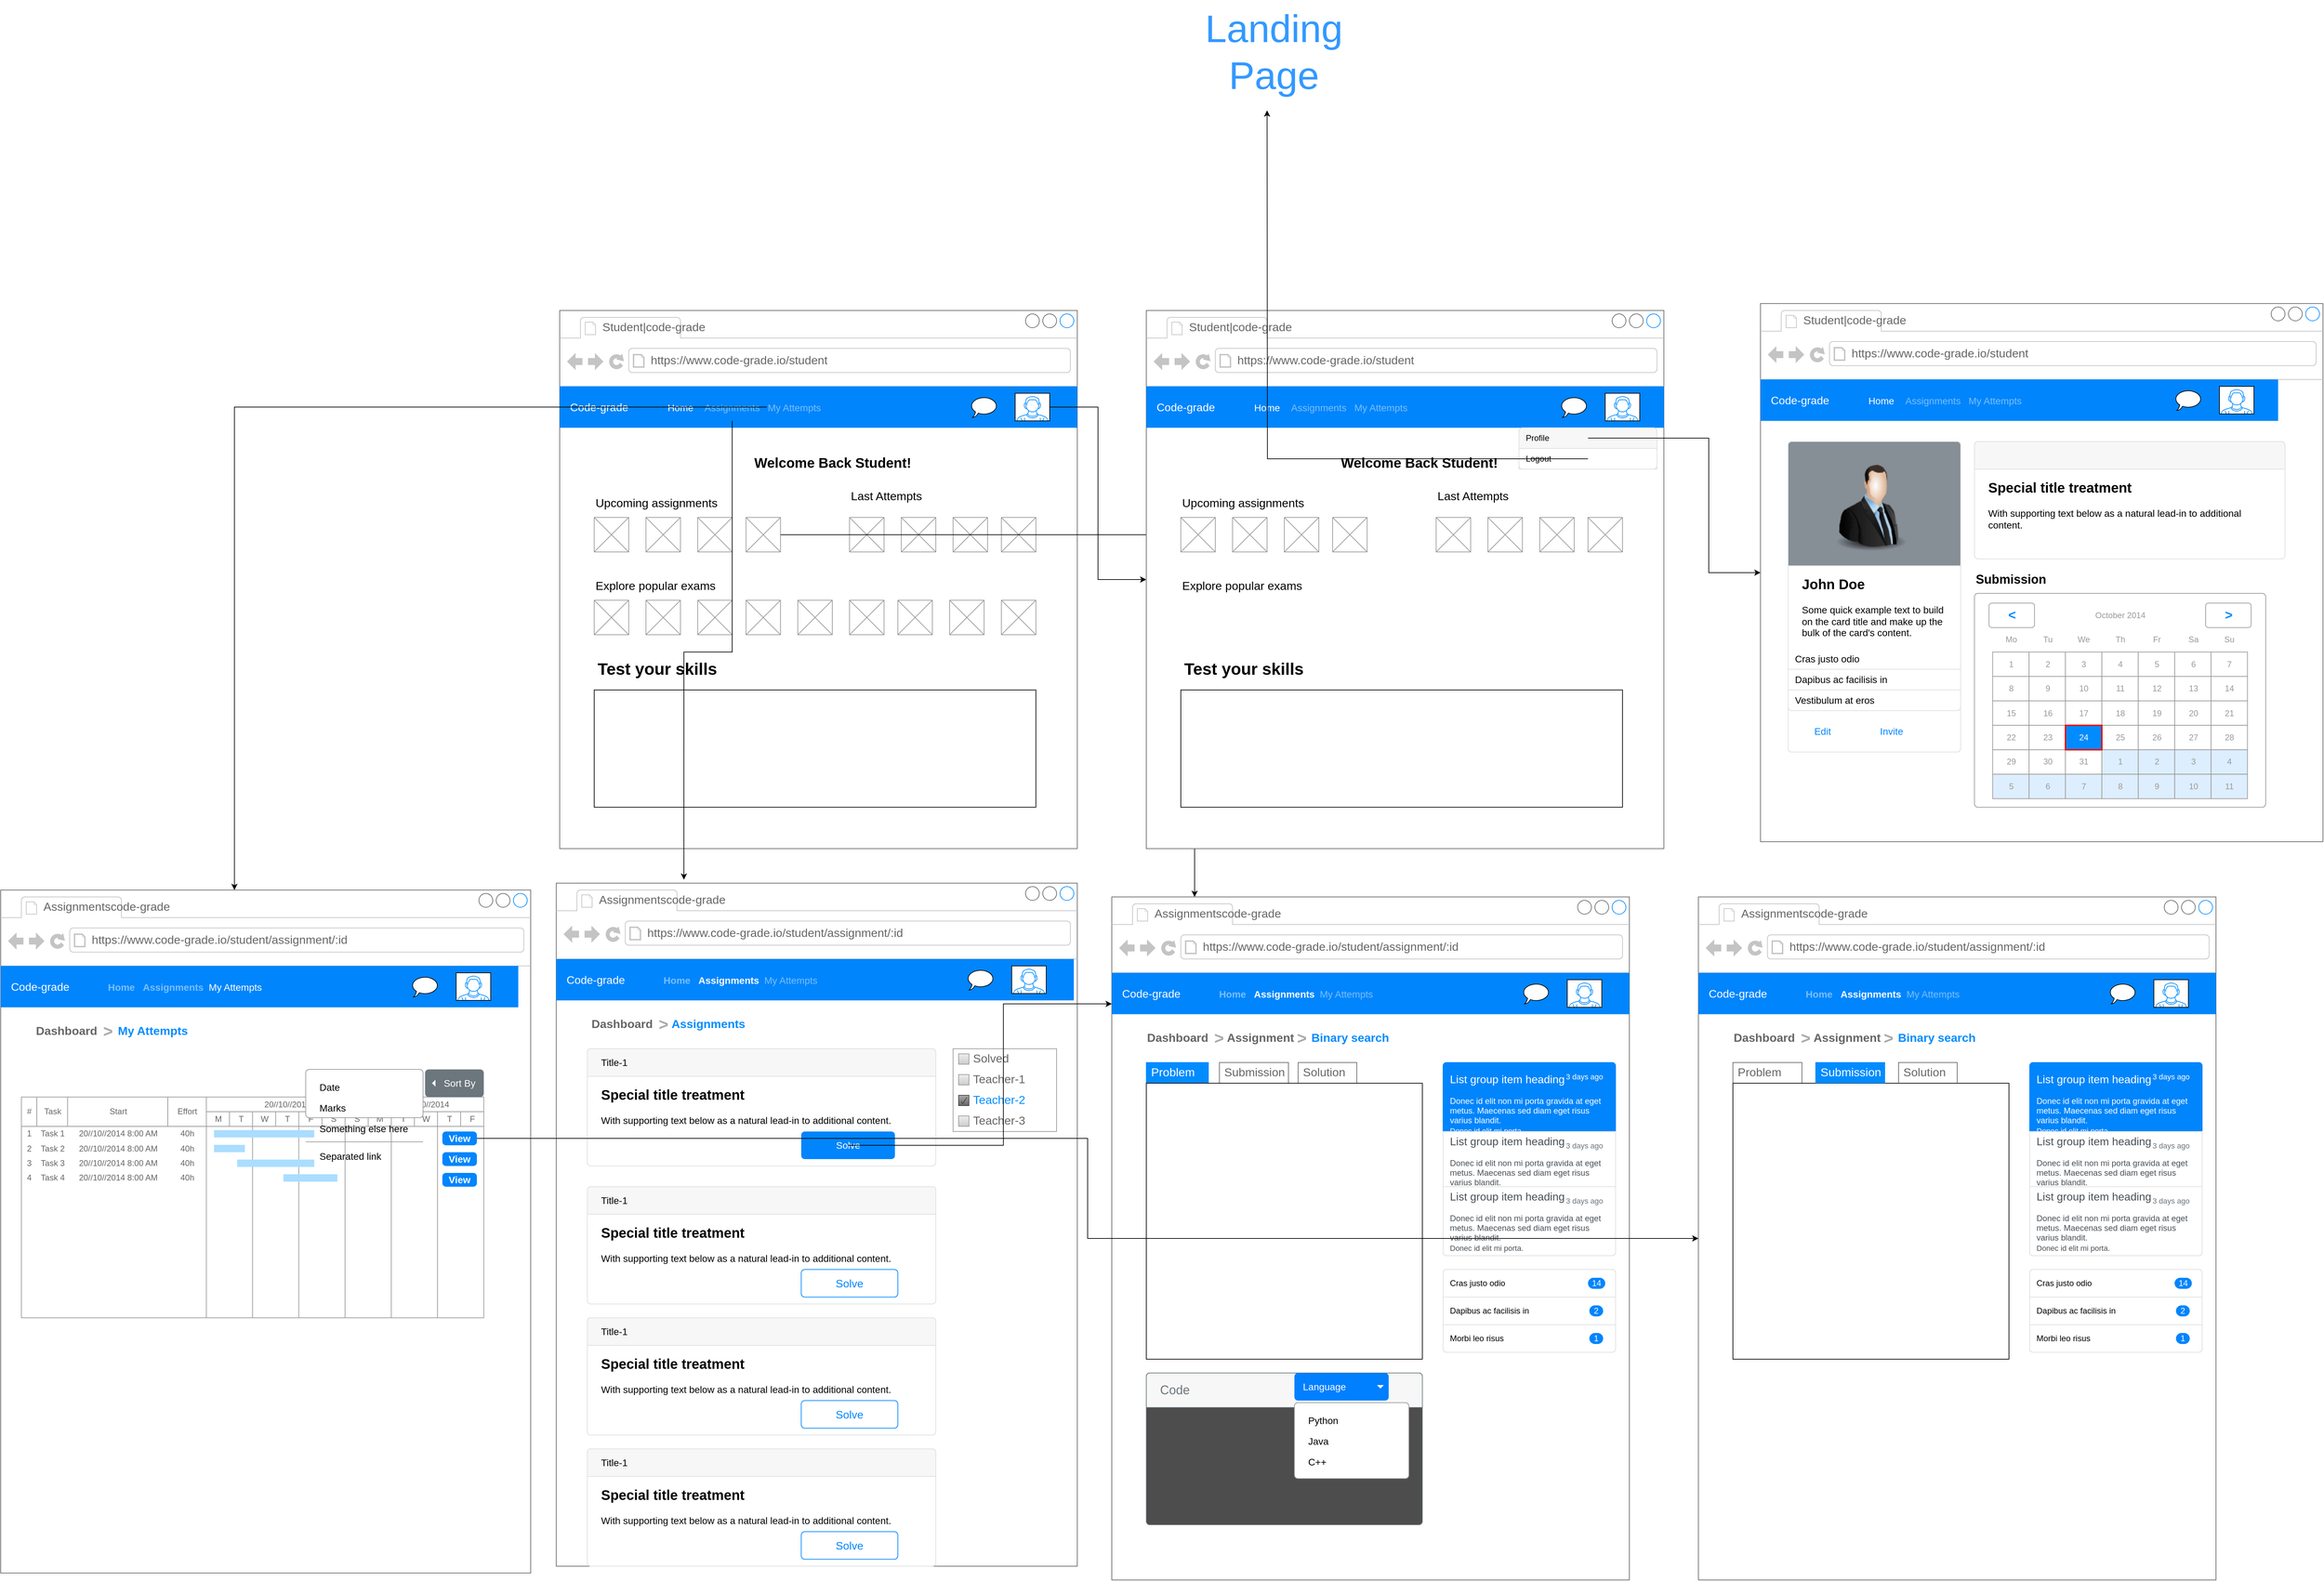 <mxfile>
    <diagram id="GlcFyjg1fMg7Dqu68EW4" name="Page-1">
        <mxGraphModel dx="2217" dy="1897" grid="1" gridSize="10" guides="1" tooltips="1" connect="1" arrows="1" fold="1" page="1" pageScale="1" pageWidth="850" pageHeight="1100" math="0" shadow="0">
            <root>
                <mxCell id="0"/>
                <mxCell id="1" parent="0"/>
                <mxCell id="2" value="" style="strokeWidth=1;shadow=0;dashed=0;align=center;html=1;shape=mxgraph.mockup.containers.browserWindow;rSize=0;strokeColor=#666666;strokeColor2=#008cff;strokeColor3=#c4c4c4;mainText=,;recursiveResize=0;" parent="1" vertex="1">
                    <mxGeometry x="50" y="40" width="750" height="780" as="geometry"/>
                </mxCell>
                <mxCell id="3" value="Student|code-grade" style="strokeWidth=1;shadow=0;dashed=0;align=center;html=1;shape=mxgraph.mockup.containers.anchor;fontSize=17;fontColor=#666666;align=left;" parent="2" vertex="1">
                    <mxGeometry x="60" y="12" width="110" height="26" as="geometry"/>
                </mxCell>
                <mxCell id="4" value="https://www.code-grade.io/student" style="strokeWidth=1;shadow=0;dashed=0;align=center;html=1;shape=mxgraph.mockup.containers.anchor;rSize=0;fontSize=17;fontColor=#666666;align=left;" parent="2" vertex="1">
                    <mxGeometry x="130" y="60" width="250" height="26" as="geometry"/>
                </mxCell>
                <mxCell id="20" value="Code-grade" style="html=1;shadow=0;dashed=0;fillColor=#0085FC;strokeColor=none;fontSize=16;fontColor=#ffffff;align=left;spacing=15;" parent="2" vertex="1">
                    <mxGeometry y="110" width="750" height="60" as="geometry"/>
                </mxCell>
                <mxCell id="22" value="Home" style="fillColor=none;strokeColor=none;fontSize=14;align=center;fontColor=#FFFFFF;" parent="20" vertex="1">
                    <mxGeometry width="70" height="40" relative="1" as="geometry">
                        <mxPoint x="140" y="10" as="offset"/>
                    </mxGeometry>
                </mxCell>
                <mxCell id="23" value="Assignments" style="fillColor=none;strokeColor=none;fontSize=14;fontColor=#79BFFD;align=center;spacingRight=0;" parent="20" vertex="1">
                    <mxGeometry width="80" height="40" relative="1" as="geometry">
                        <mxPoint x="210" y="10" as="offset"/>
                    </mxGeometry>
                </mxCell>
                <mxCell id="24" value="My Attempts" style="fillColor=none;strokeColor=none;fontSize=14;fontColor=#79BFFD;align=center;" parent="20" vertex="1">
                    <mxGeometry width="80" height="40" relative="1" as="geometry">
                        <mxPoint x="300" y="10" as="offset"/>
                    </mxGeometry>
                </mxCell>
                <mxCell id="95" value="" style="verticalLabelPosition=bottom;shadow=0;dashed=0;align=center;html=1;verticalAlign=top;strokeWidth=1;shape=mxgraph.mockup.graphics.simpleIcon;strokeColor=#999999;fillColor=#ffffff;fontColor=#FFFFFF;" parent="2" vertex="1">
                    <mxGeometry x="50" y="300" width="50" height="50" as="geometry"/>
                </mxCell>
                <mxCell id="96" value="" style="verticalLabelPosition=bottom;shadow=0;dashed=0;align=center;html=1;verticalAlign=top;strokeWidth=1;shape=mxgraph.mockup.graphics.simpleIcon;strokeColor=#999999;fillColor=#ffffff;fontColor=#FFFFFF;" parent="2" vertex="1">
                    <mxGeometry x="125" y="300" width="50" height="50" as="geometry"/>
                </mxCell>
                <mxCell id="97" value="" style="verticalLabelPosition=bottom;shadow=0;dashed=0;align=center;html=1;verticalAlign=top;strokeWidth=1;shape=mxgraph.mockup.graphics.simpleIcon;strokeColor=#999999;fillColor=#ffffff;fontColor=#FFFFFF;" parent="2" vertex="1">
                    <mxGeometry x="200" y="300" width="50" height="50" as="geometry"/>
                </mxCell>
                <mxCell id="102" value="&lt;font color=&quot;#000000&quot; size=&quot;1&quot;&gt;&lt;b style=&quot;font-size: 20px&quot;&gt;Welcome Back Student!&lt;/b&gt;&lt;/font&gt;" style="text;html=1;strokeColor=none;fillColor=none;align=left;verticalAlign=middle;whiteSpace=wrap;rounded=0;fontColor=#FFFFFF;" parent="2" vertex="1">
                    <mxGeometry x="280" y="210" width="260" height="20" as="geometry"/>
                </mxCell>
                <mxCell id="104" value="&lt;font color=&quot;#000000&quot; style=&quot;font-size: 17px&quot;&gt;Upcoming assignments&lt;/font&gt;" style="text;html=1;strokeColor=none;fillColor=none;align=left;verticalAlign=middle;whiteSpace=wrap;rounded=0;fontColor=#FFFFFF;" parent="2" vertex="1">
                    <mxGeometry x="50" y="270" width="190" height="20" as="geometry"/>
                </mxCell>
                <mxCell id="115" value="" style="verticalLabelPosition=bottom;shadow=0;dashed=0;align=center;html=1;verticalAlign=top;strokeWidth=1;shape=mxgraph.mockup.graphics.simpleIcon;strokeColor=#999999;fillColor=#ffffff;fontColor=#FFFFFF;" parent="2" vertex="1">
                    <mxGeometry x="270" y="300" width="50" height="50" as="geometry"/>
                </mxCell>
                <mxCell id="112" value="&lt;font color=&quot;#000000&quot; style=&quot;font-size: 17px&quot;&gt;Explore popular exams&lt;/font&gt;" style="text;html=1;strokeColor=none;fillColor=none;align=left;verticalAlign=middle;whiteSpace=wrap;rounded=0;fontColor=#FFFFFF;" parent="2" vertex="1">
                    <mxGeometry x="50" y="390" width="190" height="20" as="geometry"/>
                </mxCell>
                <mxCell id="182" value="&lt;h1&gt;&lt;font color=&quot;#000000&quot;&gt;Test your skills&lt;/font&gt;orem ipsum dolor sit amet, consectetur adipisicing elit, sed do eiusmod tempor incididunt ut labore et dolore magna aliqua.&lt;/h1&gt;" style="text;html=1;strokeColor=none;fillColor=none;spacing=5;spacingTop=-20;whiteSpace=wrap;overflow=hidden;rounded=0;fontColor=#FFFFFF;" parent="2" vertex="1">
                    <mxGeometry x="50" y="500" width="260" height="50" as="geometry"/>
                </mxCell>
                <mxCell id="183" value="" style="rounded=0;whiteSpace=wrap;html=1;fontColor=#FFFFFF;fillColor=none;" parent="2" vertex="1">
                    <mxGeometry x="50" y="550" width="640" height="170" as="geometry"/>
                </mxCell>
                <mxCell id="108" value="&lt;font color=&quot;#000000&quot; style=&quot;font-size: 17px&quot;&gt;Last Attempts&lt;/font&gt;" style="text;html=1;strokeColor=none;fillColor=none;align=left;verticalAlign=middle;whiteSpace=wrap;rounded=0;fontColor=#FFFFFF;" parent="2" vertex="1">
                    <mxGeometry x="420" y="260" width="190" height="20" as="geometry"/>
                </mxCell>
                <mxCell id="118" value="" style="verticalLabelPosition=bottom;shadow=0;dashed=0;align=center;html=1;verticalAlign=top;strokeWidth=1;shape=mxgraph.mockup.graphics.simpleIcon;strokeColor=#999999;fillColor=#ffffff;fontColor=#FFFFFF;" parent="2" vertex="1">
                    <mxGeometry x="420" y="300" width="50" height="50" as="geometry"/>
                </mxCell>
                <mxCell id="119" value="" style="verticalLabelPosition=bottom;shadow=0;dashed=0;align=center;html=1;verticalAlign=top;strokeWidth=1;shape=mxgraph.mockup.graphics.simpleIcon;strokeColor=#999999;fillColor=#ffffff;fontColor=#FFFFFF;" parent="2" vertex="1">
                    <mxGeometry x="495" y="300" width="50" height="50" as="geometry"/>
                </mxCell>
                <mxCell id="120" value="" style="verticalLabelPosition=bottom;shadow=0;dashed=0;align=center;html=1;verticalAlign=top;strokeWidth=1;shape=mxgraph.mockup.graphics.simpleIcon;strokeColor=#999999;fillColor=#ffffff;fontColor=#FFFFFF;" parent="2" vertex="1">
                    <mxGeometry x="570" y="300" width="50" height="50" as="geometry"/>
                </mxCell>
                <mxCell id="121" value="" style="verticalLabelPosition=bottom;shadow=0;dashed=0;align=center;html=1;verticalAlign=top;strokeWidth=1;shape=mxgraph.mockup.graphics.simpleIcon;strokeColor=#999999;fillColor=#ffffff;fontColor=#FFFFFF;" parent="2" vertex="1">
                    <mxGeometry x="640" y="300" width="50" height="50" as="geometry"/>
                </mxCell>
                <mxCell id="109" value="" style="verticalLabelPosition=bottom;shadow=0;dashed=0;align=center;html=1;verticalAlign=top;strokeWidth=1;shape=mxgraph.mockup.graphics.simpleIcon;strokeColor=#999999;fillColor=#ffffff;fontColor=#FFFFFF;" parent="1" vertex="1">
                    <mxGeometry x="100" y="460" width="50" height="50" as="geometry"/>
                </mxCell>
                <mxCell id="110" value="" style="verticalLabelPosition=bottom;shadow=0;dashed=0;align=center;html=1;verticalAlign=top;strokeWidth=1;shape=mxgraph.mockup.graphics.simpleIcon;strokeColor=#999999;fillColor=#ffffff;fontColor=#FFFFFF;" parent="1" vertex="1">
                    <mxGeometry x="175" y="460" width="50" height="50" as="geometry"/>
                </mxCell>
                <mxCell id="111" value="" style="verticalLabelPosition=bottom;shadow=0;dashed=0;align=center;html=1;verticalAlign=top;strokeWidth=1;shape=mxgraph.mockup.graphics.simpleIcon;strokeColor=#999999;fillColor=#ffffff;fontColor=#FFFFFF;" parent="1" vertex="1">
                    <mxGeometry x="250" y="460" width="50" height="50" as="geometry"/>
                </mxCell>
                <mxCell id="122" value="" style="verticalLabelPosition=bottom;shadow=0;dashed=0;align=center;html=1;verticalAlign=top;strokeWidth=1;shape=mxgraph.mockup.graphics.simpleIcon;strokeColor=#999999;fillColor=#ffffff;fontColor=#FFFFFF;fontStyle=1" parent="1" vertex="1">
                    <mxGeometry x="320" y="460" width="50" height="50" as="geometry"/>
                </mxCell>
                <mxCell id="123" value="" style="verticalLabelPosition=bottom;shadow=0;dashed=0;align=center;html=1;verticalAlign=top;strokeWidth=1;shape=mxgraph.mockup.graphics.simpleIcon;strokeColor=#999999;fillColor=#ffffff;fontColor=#FFFFFF;fontStyle=1" parent="1" vertex="1">
                    <mxGeometry x="395" y="460" width="50" height="50" as="geometry"/>
                </mxCell>
                <mxCell id="124" value="" style="verticalLabelPosition=bottom;shadow=0;dashed=0;align=center;html=1;verticalAlign=top;strokeWidth=1;shape=mxgraph.mockup.graphics.simpleIcon;strokeColor=#999999;fillColor=#ffffff;fontColor=#FFFFFF;fontStyle=1" parent="1" vertex="1">
                    <mxGeometry x="470" y="460" width="50" height="50" as="geometry"/>
                </mxCell>
                <mxCell id="125" value="" style="verticalLabelPosition=bottom;shadow=0;dashed=0;align=center;html=1;verticalAlign=top;strokeWidth=1;shape=mxgraph.mockup.graphics.simpleIcon;strokeColor=#999999;fillColor=#ffffff;fontColor=#FFFFFF;fontStyle=1" parent="1" vertex="1">
                    <mxGeometry x="540" y="460" width="50" height="50" as="geometry"/>
                </mxCell>
                <mxCell id="126" value="" style="verticalLabelPosition=bottom;shadow=0;dashed=0;align=center;html=1;verticalAlign=top;strokeWidth=1;shape=mxgraph.mockup.graphics.simpleIcon;strokeColor=#999999;fillColor=#ffffff;fontColor=#FFFFFF;fontStyle=1" parent="1" vertex="1">
                    <mxGeometry x="615" y="460" width="50" height="50" as="geometry"/>
                </mxCell>
                <mxCell id="127" value="" style="verticalLabelPosition=bottom;shadow=0;dashed=0;align=center;html=1;verticalAlign=top;strokeWidth=1;shape=mxgraph.mockup.graphics.simpleIcon;strokeColor=#999999;fillColor=#ffffff;fontColor=#FFFFFF;fontStyle=1" parent="1" vertex="1">
                    <mxGeometry x="690" y="460" width="50" height="50" as="geometry"/>
                </mxCell>
                <mxCell id="184" value="" style="strokeWidth=1;shadow=0;dashed=0;align=center;html=1;shape=mxgraph.mockup.containers.browserWindow;rSize=0;strokeColor=#666666;strokeColor2=#008cff;strokeColor3=#c4c4c4;mainText=,;recursiveResize=0;" parent="1" vertex="1">
                    <mxGeometry x="45" y="870" width="755" height="990" as="geometry"/>
                </mxCell>
                <mxCell id="185" value="Assignmentscode-grade" style="strokeWidth=1;shadow=0;dashed=0;align=center;html=1;shape=mxgraph.mockup.containers.anchor;fontSize=17;fontColor=#666666;align=left;" parent="184" vertex="1">
                    <mxGeometry x="60" y="12" width="110" height="26" as="geometry"/>
                </mxCell>
                <mxCell id="186" value="https://www.code-grade.io/student/assignment/:id" style="strokeWidth=1;shadow=0;dashed=0;align=center;html=1;shape=mxgraph.mockup.containers.anchor;rSize=0;fontSize=17;fontColor=#666666;align=left;" parent="184" vertex="1">
                    <mxGeometry x="130" y="60" width="250" height="26" as="geometry"/>
                </mxCell>
                <mxCell id="206" value="" style="group" parent="184" vertex="1" connectable="0">
                    <mxGeometry y="110" width="750" height="60" as="geometry"/>
                </mxCell>
                <mxCell id="187" value="Code-grade" style="html=1;shadow=0;dashed=0;fillColor=#0085FC;strokeColor=none;fontSize=16;fontColor=#ffffff;align=left;spacing=15;" parent="206" vertex="1">
                    <mxGeometry width="750" height="60" as="geometry"/>
                </mxCell>
                <mxCell id="188" value="Home" style="fillColor=none;strokeColor=none;fontSize=14;align=center;fontStyle=1;fontColor=#79BFFD;" parent="187" vertex="1">
                    <mxGeometry width="70" height="40" relative="1" as="geometry">
                        <mxPoint x="140" y="10" as="offset"/>
                    </mxGeometry>
                </mxCell>
                <mxCell id="189" value="Assignments" style="fillColor=none;strokeColor=none;fontSize=14;align=center;spacingRight=0;fontColor=#FFFFFF;fontStyle=1" parent="187" vertex="1">
                    <mxGeometry width="80" height="40" relative="1" as="geometry">
                        <mxPoint x="210" y="10" as="offset"/>
                    </mxGeometry>
                </mxCell>
                <mxCell id="190" value="My Attempts" style="fillColor=none;strokeColor=none;fontSize=14;fontColor=#79BFFD;align=center;" parent="187" vertex="1">
                    <mxGeometry width="80" height="40" relative="1" as="geometry">
                        <mxPoint x="300" y="10" as="offset"/>
                    </mxGeometry>
                </mxCell>
                <mxCell id="204" value="" style="verticalLabelPosition=bottom;shadow=0;dashed=0;align=center;html=1;verticalAlign=top;strokeWidth=1;shape=mxgraph.mockup.containers.userMale;strokeColor2=#008cff;" parent="206" vertex="1">
                    <mxGeometry x="660" y="10" width="50" height="40" as="geometry"/>
                </mxCell>
                <mxCell id="205" value="" style="whiteSpace=wrap;html=1;shape=mxgraph.basic.oval_callout;fontColor=#FFFFFF;fillColor=#FFFFFF;" parent="206" vertex="1">
                    <mxGeometry x="595" y="15" width="40" height="30" as="geometry"/>
                </mxCell>
                <mxCell id="215" value="" style="group" parent="184" vertex="1" connectable="0">
                    <mxGeometry x="60" y="190" width="210" height="30" as="geometry"/>
                </mxCell>
                <mxCell id="216" value="" style="group" parent="215" vertex="1" connectable="0">
                    <mxGeometry x="-15" width="225" height="30" as="geometry"/>
                </mxCell>
                <mxCell id="214" value="Assignments" style="strokeWidth=1;shadow=0;dashed=0;align=center;html=1;shape=mxgraph.mockup.navigation.anchor;fontSize=17;fontColor=#008cff;fontStyle=1;fillColor=none;" parent="216" vertex="1">
                    <mxGeometry x="125" width="100" height="30" as="geometry"/>
                </mxCell>
                <mxCell id="207" value="Dashboard" style="strokeWidth=1;shadow=0;dashed=0;align=center;html=1;shape=mxgraph.mockup.navigation.anchor;fontSize=17;fontColor=#666666;fontStyle=1;fillColor=none;" parent="216" vertex="1">
                    <mxGeometry width="100" height="30" as="geometry"/>
                </mxCell>
                <mxCell id="208" value="&gt;" style="strokeWidth=1;shadow=0;dashed=0;align=center;html=1;shape=mxgraph.mockup.navigation.anchor;fontSize=24;fontColor=#aaaaaa;fontStyle=1;fillColor=none;" parent="216" vertex="1">
                    <mxGeometry x="100" width="20" height="30" as="geometry"/>
                </mxCell>
                <mxCell id="217" value="" style="strokeWidth=1;shadow=0;dashed=0;align=center;html=1;shape=mxgraph.mockup.forms.rrect;rSize=0;strokeColor=#999999;fillColor=#ffffff;recursiveResize=0;fontColor=#FFFFFF;" parent="184" vertex="1">
                    <mxGeometry x="575" y="240" width="150" height="120" as="geometry"/>
                </mxCell>
                <mxCell id="218" value="Solved" style="strokeWidth=1;shadow=0;dashed=0;align=center;html=1;shape=mxgraph.mockup.forms.rrect;rSize=0;fillColor=#eeeeee;strokeColor=#999999;gradientColor=#cccccc;align=left;spacingLeft=4;fontSize=17;fontColor=#666666;labelPosition=right;" parent="217" vertex="1">
                    <mxGeometry x="8" y="7.5" width="15" height="15" as="geometry"/>
                </mxCell>
                <mxCell id="219" value="Teacher-1" style="strokeWidth=1;shadow=0;dashed=0;align=center;html=1;shape=mxgraph.mockup.forms.rrect;rSize=0;fillColor=#eeeeee;strokeColor=#999999;gradientColor=#cccccc;align=left;spacingLeft=4;fontSize=17;fontColor=#666666;labelPosition=right;" parent="217" vertex="1">
                    <mxGeometry x="8" y="37.5" width="15" height="15" as="geometry"/>
                </mxCell>
                <mxCell id="220" value="Teacher-2" style="strokeWidth=1;shadow=0;dashed=0;align=center;html=1;shape=mxgraph.mockup.forms.checkbox;rSize=0;resizable=0;fillColor=#aaaaaa;strokeColor=#444444;gradientColor=#666666;align=left;spacingLeft=4;fontSize=17;fontColor=#008cff;labelPosition=right;" parent="217" vertex="1">
                    <mxGeometry x="8" y="67.5" width="15" height="15" as="geometry"/>
                </mxCell>
                <mxCell id="221" value="Teacher-3" style="strokeWidth=1;shadow=0;dashed=0;align=center;html=1;shape=mxgraph.mockup.forms.rrect;rSize=0;fillColor=#eeeeee;strokeColor=#999999;gradientColor=#cccccc;align=left;spacingLeft=4;fontSize=17;fontColor=#666666;labelPosition=right;" parent="217" vertex="1">
                    <mxGeometry x="8" y="97.5" width="15" height="15" as="geometry"/>
                </mxCell>
                <mxCell id="227" value="" style="html=1;shadow=0;dashed=0;shape=mxgraph.bootstrap.rrect;rSize=5;strokeColor=#DFDFDF;html=1;whiteSpace=wrap;fillColor=#FFFFFF;fontColor=#000000;" parent="184" vertex="1">
                    <mxGeometry x="45" y="240" width="505" height="170" as="geometry"/>
                </mxCell>
                <mxCell id="228" value="Title-1" style="html=1;shadow=0;dashed=0;shape=mxgraph.bootstrap.topButton;strokeColor=inherit;fillColor=#F7F7F7;rSize=5;perimeter=none;whiteSpace=wrap;resizeWidth=1;align=left;spacing=20;fontSize=14;" parent="227" vertex="1">
                    <mxGeometry width="505" height="40" relative="1" as="geometry"/>
                </mxCell>
                <mxCell id="229" value="&lt;b&gt;&lt;font style=&quot;font-size: 20px&quot;&gt;Special title treatment&lt;/font&gt;&lt;/b&gt;&lt;br style=&quot;font-size: 14px&quot;&gt;&lt;br style=&quot;font-size: 14px&quot;&gt;With supporting text below as a natural lead-in to additional content." style="perimeter=none;html=1;whiteSpace=wrap;fillColor=none;strokeColor=none;resizeWidth=1;verticalAlign=top;align=left;spacing=20;spacingTop=-10;fontSize=14;" parent="227" vertex="1">
                    <mxGeometry width="505" height="120" relative="1" as="geometry">
                        <mxPoint y="40" as="offset"/>
                    </mxGeometry>
                </mxCell>
                <mxCell id="230" value="Solve" style="html=1;shadow=0;dashed=0;shape=mxgraph.bootstrap.rrect;rSize=5;perimeter=none;whiteSpace=wrap;fillColor=#0085FC;strokeColor=none;fontColor=#ffffff;resizeWidth=1;fontSize=14;" parent="227" vertex="1">
                    <mxGeometry y="1" width="135.75" height="40" relative="1" as="geometry">
                        <mxPoint x="310" y="-50" as="offset"/>
                    </mxGeometry>
                </mxCell>
                <mxCell id="231" value="" style="html=1;shadow=0;dashed=0;shape=mxgraph.bootstrap.rrect;rSize=5;strokeColor=#DFDFDF;html=1;whiteSpace=wrap;fillColor=#FFFFFF;fontColor=#000000;" parent="184" vertex="1">
                    <mxGeometry x="45" y="440" width="505" height="170" as="geometry"/>
                </mxCell>
                <mxCell id="232" value="Title-1" style="html=1;shadow=0;dashed=0;shape=mxgraph.bootstrap.topButton;strokeColor=inherit;fillColor=#F7F7F7;rSize=5;perimeter=none;whiteSpace=wrap;resizeWidth=1;align=left;spacing=20;fontSize=14;" parent="231" vertex="1">
                    <mxGeometry width="505" height="40" relative="1" as="geometry"/>
                </mxCell>
                <mxCell id="233" value="&lt;b&gt;&lt;font style=&quot;font-size: 20px&quot;&gt;Special title treatment&lt;/font&gt;&lt;/b&gt;&lt;br style=&quot;font-size: 14px&quot;&gt;&lt;br style=&quot;font-size: 14px&quot;&gt;With supporting text below as a natural lead-in to additional content." style="perimeter=none;html=1;whiteSpace=wrap;fillColor=none;strokeColor=none;resizeWidth=1;verticalAlign=top;align=left;spacing=20;spacingTop=-10;fontSize=14;" parent="231" vertex="1">
                    <mxGeometry width="505" height="120" relative="1" as="geometry">
                        <mxPoint y="40" as="offset"/>
                    </mxGeometry>
                </mxCell>
                <mxCell id="235" value="Solve" style="html=1;shadow=0;dashed=0;shape=mxgraph.bootstrap.rrect;rSize=5;strokeColor=#0085FC;strokeWidth=1;fillColor=none;fontColor=#0085FC;whiteSpace=wrap;align=center;verticalAlign=middle;spacingLeft=0;fontStyle=0;fontSize=16;spacing=5;" parent="231" vertex="1">
                    <mxGeometry x="310" y="120" width="140" height="40" as="geometry"/>
                </mxCell>
                <mxCell id="236" value="" style="html=1;shadow=0;dashed=0;shape=mxgraph.bootstrap.rrect;rSize=5;strokeColor=#DFDFDF;html=1;whiteSpace=wrap;fillColor=#FFFFFF;fontColor=#000000;" parent="184" vertex="1">
                    <mxGeometry x="45" y="630" width="505" height="170" as="geometry"/>
                </mxCell>
                <mxCell id="237" value="Title-1" style="html=1;shadow=0;dashed=0;shape=mxgraph.bootstrap.topButton;strokeColor=inherit;fillColor=#F7F7F7;rSize=5;perimeter=none;whiteSpace=wrap;resizeWidth=1;align=left;spacing=20;fontSize=14;" parent="236" vertex="1">
                    <mxGeometry width="505" height="40" relative="1" as="geometry"/>
                </mxCell>
                <mxCell id="238" value="&lt;b&gt;&lt;font style=&quot;font-size: 20px&quot;&gt;Special title treatment&lt;/font&gt;&lt;/b&gt;&lt;br style=&quot;font-size: 14px&quot;&gt;&lt;br style=&quot;font-size: 14px&quot;&gt;With supporting text below as a natural lead-in to additional content." style="perimeter=none;html=1;whiteSpace=wrap;fillColor=none;strokeColor=none;resizeWidth=1;verticalAlign=top;align=left;spacing=20;spacingTop=-10;fontSize=14;" parent="236" vertex="1">
                    <mxGeometry width="505" height="120" relative="1" as="geometry">
                        <mxPoint y="40" as="offset"/>
                    </mxGeometry>
                </mxCell>
                <mxCell id="239" value="Solve" style="html=1;shadow=0;dashed=0;shape=mxgraph.bootstrap.rrect;rSize=5;strokeColor=#0085FC;strokeWidth=1;fillColor=none;fontColor=#0085FC;whiteSpace=wrap;align=center;verticalAlign=middle;spacingLeft=0;fontStyle=0;fontSize=16;spacing=5;" parent="236" vertex="1">
                    <mxGeometry x="310" y="120" width="140" height="40" as="geometry"/>
                </mxCell>
                <mxCell id="240" value="" style="html=1;shadow=0;dashed=0;shape=mxgraph.bootstrap.rrect;rSize=5;strokeColor=#DFDFDF;html=1;whiteSpace=wrap;fillColor=#FFFFFF;fontColor=#000000;" parent="184" vertex="1">
                    <mxGeometry x="45" y="820" width="505" height="170" as="geometry"/>
                </mxCell>
                <mxCell id="241" value="Title-1" style="html=1;shadow=0;dashed=0;shape=mxgraph.bootstrap.topButton;strokeColor=inherit;fillColor=#F7F7F7;rSize=5;perimeter=none;whiteSpace=wrap;resizeWidth=1;align=left;spacing=20;fontSize=14;" parent="240" vertex="1">
                    <mxGeometry width="505" height="40" relative="1" as="geometry"/>
                </mxCell>
                <mxCell id="242" value="&lt;b&gt;&lt;font style=&quot;font-size: 20px&quot;&gt;Special title treatment&lt;/font&gt;&lt;/b&gt;&lt;br style=&quot;font-size: 14px&quot;&gt;&lt;br style=&quot;font-size: 14px&quot;&gt;With supporting text below as a natural lead-in to additional content." style="perimeter=none;html=1;whiteSpace=wrap;fillColor=none;strokeColor=none;resizeWidth=1;verticalAlign=top;align=left;spacing=20;spacingTop=-10;fontSize=14;" parent="240" vertex="1">
                    <mxGeometry width="505" height="120" relative="1" as="geometry">
                        <mxPoint y="40" as="offset"/>
                    </mxGeometry>
                </mxCell>
                <mxCell id="243" value="Solve" style="html=1;shadow=0;dashed=0;shape=mxgraph.bootstrap.rrect;rSize=5;strokeColor=#0085FC;strokeWidth=1;fillColor=none;fontColor=#0085FC;whiteSpace=wrap;align=center;verticalAlign=middle;spacingLeft=0;fontStyle=0;fontSize=16;spacing=5;" parent="240" vertex="1">
                    <mxGeometry x="310" y="120" width="140" height="40" as="geometry"/>
                </mxCell>
                <mxCell id="201" style="edgeStyle=orthogonalEdgeStyle;rounded=0;orthogonalLoop=1;jettySize=auto;html=1;entryX=0.245;entryY=-0.005;entryDx=0;entryDy=0;entryPerimeter=0;fontColor=#FFFFFF;" parent="1" source="23" target="184" edge="1">
                    <mxGeometry relative="1" as="geometry"/>
                </mxCell>
                <mxCell id="202" value="" style="group" parent="1" vertex="1" connectable="0">
                    <mxGeometry x="645" y="160" width="115" height="40" as="geometry"/>
                </mxCell>
                <mxCell id="203" value="" style="group;container=1;" parent="202" vertex="1" connectable="0">
                    <mxGeometry width="115" height="40" as="geometry"/>
                </mxCell>
                <mxCell id="27" value="" style="verticalLabelPosition=bottom;shadow=0;dashed=0;align=center;html=1;verticalAlign=top;strokeWidth=1;shape=mxgraph.mockup.containers.userMale;strokeColor2=#008cff;" parent="203" vertex="1">
                    <mxGeometry x="65" width="50" height="40" as="geometry"/>
                </mxCell>
                <mxCell id="35" value="" style="whiteSpace=wrap;html=1;shape=mxgraph.basic.oval_callout;fontColor=#FFFFFF;fillColor=#FFFFFF;" parent="203" vertex="1">
                    <mxGeometry y="5" width="40" height="30" as="geometry"/>
                </mxCell>
                <mxCell id="244" value="" style="strokeWidth=1;shadow=0;dashed=0;align=center;html=1;shape=mxgraph.mockup.containers.browserWindow;rSize=0;strokeColor=#666666;strokeColor2=#008cff;strokeColor3=#c4c4c4;mainText=,;recursiveResize=0;" parent="1" vertex="1">
                    <mxGeometry x="850" y="890" width="750" height="990" as="geometry"/>
                </mxCell>
                <mxCell id="366" value="" style="html=1;shadow=0;dashed=0;shape=mxgraph.bootstrap.rrect;rSize=5;strokeColor=#6C767D;html=1;whiteSpace=wrap;fontColor=#212529;verticalAlign=bottom;align=left;spacing=20;spacingBottom=0;fontSize=14;fillColor=#4D4D4D;" parent="244" vertex="1">
                    <mxGeometry x="50" y="690" width="400" height="220" as="geometry"/>
                </mxCell>
                <mxCell id="367" value="Code" style="html=1;shadow=0;dashed=0;shape=mxgraph.bootstrap.topButton;rSize=5;perimeter=none;whiteSpace=wrap;fillColor=#F7F7F7;strokeColor=#6C767D;fontColor=#6C767D;resizeWidth=1;fontSize=18;align=left;spacing=20;" parent="366" vertex="1">
                    <mxGeometry width="400" height="50" relative="1" as="geometry"/>
                </mxCell>
                <mxCell id="365" value="" style="group" parent="366" vertex="1" connectable="0">
                    <mxGeometry x="214.634" width="165.854" height="153" as="geometry"/>
                </mxCell>
                <mxCell id="368" value="" style="group" parent="365" vertex="1" connectable="0">
                    <mxGeometry width="165.854" height="153" as="geometry"/>
                </mxCell>
                <mxCell id="356" value="Language" style="html=1;shadow=0;dashed=0;shape=mxgraph.bootstrap.rrect;rSize=5;strokeColor=none;strokeWidth=1;fontColor=#ffffff;whiteSpace=wrap;align=left;verticalAlign=middle;fontStyle=0;fontSize=14;spacingLeft=10;fillColor=#007FFF;" parent="368" vertex="1">
                    <mxGeometry width="136.585" height="40" as="geometry"/>
                </mxCell>
                <mxCell id="357" value="" style="shape=triangle;direction=south;fillColor=#ffffff;strokeColor=none;perimeter=none;" parent="356" vertex="1">
                    <mxGeometry x="1" y="0.5" width="10" height="5" relative="1" as="geometry">
                        <mxPoint x="-17" y="-2.5" as="offset"/>
                    </mxGeometry>
                </mxCell>
                <mxCell id="358" value="" style="html=1;shadow=0;dashed=0;shape=mxgraph.bootstrap.rrect;rSize=5;fillColor=#ffffff;strokeColor=#999999;fontColor=#FFFFFF;" parent="368" vertex="1">
                    <mxGeometry y="43" width="165.854" height="110" as="geometry"/>
                </mxCell>
                <mxCell id="359" value="Python" style="fillColor=none;strokeColor=none;align=left;spacing=20;fontSize=14;" parent="358" vertex="1">
                    <mxGeometry width="170" height="30" relative="1" as="geometry">
                        <mxPoint y="10" as="offset"/>
                    </mxGeometry>
                </mxCell>
                <mxCell id="360" value="Java" style="fillColor=none;strokeColor=none;align=left;spacing=20;fontSize=14;" parent="358" vertex="1">
                    <mxGeometry width="170" height="30" relative="1" as="geometry">
                        <mxPoint y="40" as="offset"/>
                    </mxGeometry>
                </mxCell>
                <mxCell id="361" value="C++" style="fillColor=none;strokeColor=none;align=left;spacing=20;fontSize=14;" parent="358" vertex="1">
                    <mxGeometry width="170" height="30" relative="1" as="geometry">
                        <mxPoint y="70" as="offset"/>
                    </mxGeometry>
                </mxCell>
                <mxCell id="245" value="Assignmentscode-grade" style="strokeWidth=1;shadow=0;dashed=0;align=center;html=1;shape=mxgraph.mockup.containers.anchor;fontSize=17;fontColor=#666666;align=left;" parent="244" vertex="1">
                    <mxGeometry x="60" y="12" width="110" height="26" as="geometry"/>
                </mxCell>
                <mxCell id="246" value="https://www.code-grade.io/student/assignment/:id" style="strokeWidth=1;shadow=0;dashed=0;align=center;html=1;shape=mxgraph.mockup.containers.anchor;rSize=0;fontSize=17;fontColor=#666666;align=left;" parent="244" vertex="1">
                    <mxGeometry x="130" y="60" width="250" height="26" as="geometry"/>
                </mxCell>
                <mxCell id="247" value="" style="group" parent="244" vertex="1" connectable="0">
                    <mxGeometry y="110" width="750" height="60" as="geometry"/>
                </mxCell>
                <mxCell id="248" value="Code-grade" style="html=1;shadow=0;dashed=0;fillColor=#0085FC;strokeColor=none;fontSize=16;fontColor=#ffffff;align=left;spacing=15;" parent="247" vertex="1">
                    <mxGeometry width="750" height="60" as="geometry"/>
                </mxCell>
                <mxCell id="249" value="Home" style="fillColor=none;strokeColor=none;fontSize=14;align=center;fontStyle=1;fontColor=#79BFFD;" parent="248" vertex="1">
                    <mxGeometry width="70" height="40" relative="1" as="geometry">
                        <mxPoint x="140" y="10" as="offset"/>
                    </mxGeometry>
                </mxCell>
                <mxCell id="250" value="Assignments" style="fillColor=none;strokeColor=none;fontSize=14;align=center;spacingRight=0;fontColor=#FFFFFF;fontStyle=1" parent="248" vertex="1">
                    <mxGeometry width="80" height="40" relative="1" as="geometry">
                        <mxPoint x="210" y="10" as="offset"/>
                    </mxGeometry>
                </mxCell>
                <mxCell id="251" value="My Attempts" style="fillColor=none;strokeColor=none;fontSize=14;fontColor=#79BFFD;align=center;" parent="248" vertex="1">
                    <mxGeometry width="80" height="40" relative="1" as="geometry">
                        <mxPoint x="300" y="10" as="offset"/>
                    </mxGeometry>
                </mxCell>
                <mxCell id="252" value="" style="verticalLabelPosition=bottom;shadow=0;dashed=0;align=center;html=1;verticalAlign=top;strokeWidth=1;shape=mxgraph.mockup.containers.userMale;strokeColor2=#008cff;" parent="247" vertex="1">
                    <mxGeometry x="660" y="10" width="50" height="40" as="geometry"/>
                </mxCell>
                <mxCell id="253" value="" style="whiteSpace=wrap;html=1;shape=mxgraph.basic.oval_callout;fontColor=#FFFFFF;fillColor=#FFFFFF;" parent="247" vertex="1">
                    <mxGeometry x="595" y="15" width="40" height="30" as="geometry"/>
                </mxCell>
                <mxCell id="254" value="" style="group" parent="244" vertex="1" connectable="0">
                    <mxGeometry x="60" y="190" width="225" height="30" as="geometry"/>
                </mxCell>
                <mxCell id="255" value="" style="group" parent="254" vertex="1" connectable="0">
                    <mxGeometry x="-15" width="240" height="30" as="geometry"/>
                </mxCell>
                <mxCell id="257" value="Dashboard" style="strokeWidth=1;shadow=0;dashed=0;align=center;html=1;shape=mxgraph.mockup.navigation.anchor;fontSize=17;fontColor=#666666;fontStyle=1;fillColor=none;" parent="255" vertex="1">
                    <mxGeometry width="100" height="30" as="geometry"/>
                </mxCell>
                <mxCell id="258" value="&gt;" style="strokeWidth=1;shadow=0;dashed=0;align=center;html=1;shape=mxgraph.mockup.navigation.anchor;fontSize=24;fontColor=#aaaaaa;fontStyle=1;fillColor=none;" parent="255" vertex="1">
                    <mxGeometry x="100" width="20" height="30" as="geometry"/>
                </mxCell>
                <mxCell id="281" value="Assignment" style="strokeWidth=1;shadow=0;dashed=0;align=center;html=1;shape=mxgraph.mockup.navigation.anchor;fontSize=17;fontColor=#666666;fontStyle=1;fillColor=none;" parent="255" vertex="1">
                    <mxGeometry x="120" width="100" height="30" as="geometry"/>
                </mxCell>
                <mxCell id="282" value="&gt;" style="strokeWidth=1;shadow=0;dashed=0;align=center;html=1;shape=mxgraph.mockup.navigation.anchor;fontSize=24;fontColor=#aaaaaa;fontStyle=1;fillColor=none;" parent="255" vertex="1">
                    <mxGeometry x="220" width="20" height="30" as="geometry"/>
                </mxCell>
                <mxCell id="256" value="Binary search" style="strokeWidth=1;shadow=0;dashed=0;align=center;html=1;shape=mxgraph.mockup.navigation.anchor;fontSize=17;fontColor=#008cff;fontStyle=1;fillColor=none;" parent="244" vertex="1">
                    <mxGeometry x="290" y="190" width="110" height="30" as="geometry"/>
                </mxCell>
                <mxCell id="283" value="" style="html=1;shadow=0;dashed=0;shape=mxgraph.bootstrap.rrect;rSize=5;strokeColor=#DFDFDF;html=1;whiteSpace=wrap;fillColor=#FFFFFF;fontColor=#495057;" parent="244" vertex="1">
                    <mxGeometry x="480" y="240" width="250" height="280" as="geometry"/>
                </mxCell>
                <mxCell id="284" value="&lt;font style=&quot;font-size: 16px&quot;&gt;List group item heading&lt;/font&gt;&lt;br&gt;&lt;br&gt;Donec id elit non mi porta gravida at eget metus. Maecenas sed diam eget risus varius blandit.&lt;br&gt;&lt;font style=&quot;font-size: 11px&quot;&gt;Donec id elit mi porta.&lt;/font&gt;" style="html=1;shadow=0;dashed=0;shape=mxgraph.bootstrap.topButton;rSize=5;perimeter=none;whiteSpace=wrap;resizeWidth=1;align=left;spacing=10;verticalAlign=top;fillColor=#0085FC;strokeColor=#0085FC;fontColor=#ffffff;" parent="283" vertex="1">
                    <mxGeometry width="250" height="100" relative="1" as="geometry"/>
                </mxCell>
                <mxCell id="285" value="3 days ago" style="strokeColor=none;fillColor=none;fontColor=#ffffff;fontSize=11;" parent="284" vertex="1">
                    <mxGeometry x="1" width="90" height="40" relative="1" as="geometry">
                        <mxPoint x="-90" as="offset"/>
                    </mxGeometry>
                </mxCell>
                <mxCell id="286" value="&lt;font style=&quot;font-size: 16px&quot;&gt;List group item heading&lt;/font&gt;&lt;br&gt;&lt;br&gt;Donec id elit non mi porta gravida at eget metus. Maecenas sed diam eget risus varius blandit.&lt;br&gt;&lt;font style=&quot;font-size: 11px&quot;&gt;Donec id elit mi porta.&lt;/font&gt;" style="strokeColor=inherit;fillColor=inherit;gradientColor=inherit;fontColor=inherit;html=1;shadow=0;dashed=0;perimeter=none;whiteSpace=wrap;resizeWidth=1;align=left;spacing=10;" parent="283" vertex="1">
                    <mxGeometry width="250" height="100" relative="1" as="geometry">
                        <mxPoint y="100" as="offset"/>
                    </mxGeometry>
                </mxCell>
                <mxCell id="287" value="3 days ago" style="strokeColor=none;fillColor=none;fontColor=#6C767D;fontSize=11;" parent="286" vertex="1">
                    <mxGeometry x="1" width="90" height="40" relative="1" as="geometry">
                        <mxPoint x="-90" as="offset"/>
                    </mxGeometry>
                </mxCell>
                <mxCell id="288" value="&lt;font style=&quot;font-size: 16px&quot;&gt;List group item heading&lt;/font&gt;&lt;br&gt;&lt;br&gt;Donec id elit non mi porta gravida at eget metus. Maecenas sed diam eget risus varius blandit.&lt;br&gt;&lt;font style=&quot;font-size: 11px&quot;&gt;Donec id elit mi porta.&lt;/font&gt;" style="strokeColor=inherit;fillColor=inherit;gradientColor=inherit;fontColor=inherit;html=1;shadow=0;dashed=0;shape=mxgraph.bootstrap.bottomButton;rSize=5;perimeter=none;whiteSpace=wrap;resizeWidth=1;resizeHeight=0;align=left;spacing=10;" parent="283" vertex="1">
                    <mxGeometry y="1" width="250" height="100" relative="1" as="geometry">
                        <mxPoint y="-100" as="offset"/>
                    </mxGeometry>
                </mxCell>
                <mxCell id="289" value="3 days ago" style="strokeColor=none;fillColor=none;fontColor=#6C767D;fontSize=11;" parent="288" vertex="1">
                    <mxGeometry x="1" width="90" height="40" relative="1" as="geometry">
                        <mxPoint x="-90" as="offset"/>
                    </mxGeometry>
                </mxCell>
                <mxCell id="298" value="" style="html=1;shadow=0;dashed=0;shape=mxgraph.bootstrap.rrect;rSize=5;strokeColor=#DFDFDF;html=1;whiteSpace=wrap;fillColor=#FFFFFF;fontColor=#000000;" parent="244" vertex="1">
                    <mxGeometry x="480" y="540" width="250" height="120" as="geometry"/>
                </mxCell>
                <mxCell id="299" value="Cras justo odio" style="strokeColor=inherit;fillColor=inherit;gradientColor=inherit;fontColor=inherit;html=1;shadow=0;dashed=0;shape=mxgraph.bootstrap.topButton;rSize=5;perimeter=none;whiteSpace=wrap;resizeWidth=1;align=left;spacing=10;" parent="298" vertex="1">
                    <mxGeometry width="250" height="40" relative="1" as="geometry"/>
                </mxCell>
                <mxCell id="300" value="14" style="strokeColor=inherit;fillColor=inherit;gradientColor=inherit;fontColor=inherit;html=1;shadow=0;dashed=0;shape=mxgraph.bootstrap.rrect;rSize=8;fillColor=#0085FC;strokeColor=none;fontColor=#ffffff;whiteSpace=wrap;" parent="299" vertex="1">
                    <mxGeometry x="1" y="0.5" width="25" height="16" relative="1" as="geometry">
                        <mxPoint x="-40" y="-8" as="offset"/>
                    </mxGeometry>
                </mxCell>
                <mxCell id="301" value="Dapibus ac facilisis in" style="strokeColor=inherit;fillColor=inherit;gradientColor=inherit;fontColor=inherit;html=1;shadow=0;dashed=0;perimeter=none;whiteSpace=wrap;resizeWidth=1;align=left;spacing=10;" parent="298" vertex="1">
                    <mxGeometry width="250" height="40" relative="1" as="geometry">
                        <mxPoint y="40" as="offset"/>
                    </mxGeometry>
                </mxCell>
                <mxCell id="302" value="2" style="strokeColor=inherit;fillColor=inherit;gradientColor=inherit;fontColor=inherit;html=1;shadow=0;dashed=0;shape=mxgraph.bootstrap.rrect;rSize=8;fillColor=#0085FC;strokeColor=none;fontColor=#ffffff;whiteSpace=wrap;" parent="301" vertex="1">
                    <mxGeometry x="1" y="0.5" width="20" height="16" relative="1" as="geometry">
                        <mxPoint x="-38" y="-8" as="offset"/>
                    </mxGeometry>
                </mxCell>
                <mxCell id="303" value="Morbi leo risus" style="strokeColor=inherit;fillColor=inherit;gradientColor=inherit;fontColor=inherit;html=1;shadow=0;dashed=0;shape=mxgraph.bootstrap.bottomButton;rSize=5;perimeter=none;whiteSpace=wrap;resizeWidth=1;resizeHeight=0;align=left;spacing=10;" parent="298" vertex="1">
                    <mxGeometry y="1" width="250" height="40" relative="1" as="geometry">
                        <mxPoint y="-40" as="offset"/>
                    </mxGeometry>
                </mxCell>
                <mxCell id="304" value="1" style="strokeColor=inherit;fillColor=inherit;gradientColor=inherit;fontColor=inherit;html=1;shadow=0;dashed=0;shape=mxgraph.bootstrap.rrect;rSize=8;fillColor=#0085FC;strokeColor=none;fontColor=#ffffff;whiteSpace=wrap;" parent="303" vertex="1">
                    <mxGeometry x="1" y="0.5" width="20" height="16" relative="1" as="geometry">
                        <mxPoint x="-38" y="-8" as="offset"/>
                    </mxGeometry>
                </mxCell>
                <mxCell id="316" value="" style="group" parent="244" vertex="1" connectable="0">
                    <mxGeometry x="50" y="240" width="305" height="30" as="geometry"/>
                </mxCell>
                <mxCell id="315" value="" style="group" parent="316" vertex="1" connectable="0">
                    <mxGeometry width="230" height="30" as="geometry"/>
                </mxCell>
                <mxCell id="313" value="Problem" style="strokeWidth=1;shadow=0;dashed=0;align=center;html=1;shape=mxgraph.mockup.forms.uRect;fontSize=17;fontColor=#ffffff;align=left;spacingLeft=5;strokeColor=#008cff;fillColor=#008cff;" parent="315" vertex="1">
                    <mxGeometry width="90" height="30" as="geometry"/>
                </mxCell>
                <mxCell id="314" value="Solution" style="strokeWidth=1;shadow=0;dashed=0;align=center;html=1;shape=mxgraph.mockup.forms.uRect;fontSize=17;fontColor=#666666;align=left;spacingLeft=5;strokeColor=#666666;fillColor=none;" parent="316" vertex="1">
                    <mxGeometry x="220" width="85" height="30" as="geometry"/>
                </mxCell>
                <mxCell id="312" value="Submission" style="strokeWidth=1;shadow=0;dashed=0;align=center;html=1;shape=mxgraph.mockup.forms.uRect;fontSize=17;fontColor=#666666;align=left;spacingLeft=5;strokeColor=#666666;fillColor=none;" parent="316" vertex="1">
                    <mxGeometry x="106" width="100" height="30" as="geometry"/>
                </mxCell>
                <mxCell id="317" value="" style="whiteSpace=wrap;html=1;aspect=fixed;fontColor=#FFFFFF;fillColor=none;" parent="244" vertex="1">
                    <mxGeometry x="50" y="270" width="400" height="400" as="geometry"/>
                </mxCell>
                <mxCell id="280" style="edgeStyle=orthogonalEdgeStyle;rounded=0;orthogonalLoop=1;jettySize=auto;html=1;entryX=0;entryY=0.75;entryDx=0;entryDy=0;fontColor=#FFFFFF;" parent="1" source="230" target="248" edge="1">
                    <mxGeometry relative="1" as="geometry"/>
                </mxCell>
                <mxCell id="369" style="edgeStyle=orthogonalEdgeStyle;rounded=0;orthogonalLoop=1;jettySize=auto;html=1;entryX=0.16;entryY=0;entryDx=0;entryDy=0;entryPerimeter=0;fontColor=#FFFFFF;" parent="1" source="115" target="244" edge="1">
                    <mxGeometry relative="1" as="geometry"/>
                </mxCell>
                <mxCell id="370" value="" style="strokeWidth=1;shadow=0;dashed=0;align=center;html=1;shape=mxgraph.mockup.containers.browserWindow;rSize=0;strokeColor=#666666;strokeColor2=#008cff;strokeColor3=#c4c4c4;mainText=,;recursiveResize=0;" vertex="1" parent="1">
                    <mxGeometry x="1700" y="890" width="750" height="990" as="geometry"/>
                </mxCell>
                <mxCell id="381" value="Assignmentscode-grade" style="strokeWidth=1;shadow=0;dashed=0;align=center;html=1;shape=mxgraph.mockup.containers.anchor;fontSize=17;fontColor=#666666;align=left;" vertex="1" parent="370">
                    <mxGeometry x="60" y="12" width="110" height="26" as="geometry"/>
                </mxCell>
                <mxCell id="382" value="https://www.code-grade.io/student/assignment/:id" style="strokeWidth=1;shadow=0;dashed=0;align=center;html=1;shape=mxgraph.mockup.containers.anchor;rSize=0;fontSize=17;fontColor=#666666;align=left;" vertex="1" parent="370">
                    <mxGeometry x="130" y="60" width="250" height="26" as="geometry"/>
                </mxCell>
                <mxCell id="383" value="" style="group" vertex="1" connectable="0" parent="370">
                    <mxGeometry y="110" width="750" height="60" as="geometry"/>
                </mxCell>
                <mxCell id="384" value="Code-grade" style="html=1;shadow=0;dashed=0;fillColor=#0085FC;strokeColor=none;fontSize=16;fontColor=#ffffff;align=left;spacing=15;" vertex="1" parent="383">
                    <mxGeometry width="750" height="60" as="geometry"/>
                </mxCell>
                <mxCell id="385" value="Home" style="fillColor=none;strokeColor=none;fontSize=14;align=center;fontStyle=1;fontColor=#79BFFD;" vertex="1" parent="384">
                    <mxGeometry width="70" height="40" relative="1" as="geometry">
                        <mxPoint x="140" y="10" as="offset"/>
                    </mxGeometry>
                </mxCell>
                <mxCell id="386" value="Assignments" style="fillColor=none;strokeColor=none;fontSize=14;align=center;spacingRight=0;fontColor=#FFFFFF;fontStyle=1" vertex="1" parent="384">
                    <mxGeometry width="80" height="40" relative="1" as="geometry">
                        <mxPoint x="210" y="10" as="offset"/>
                    </mxGeometry>
                </mxCell>
                <mxCell id="387" value="My Attempts" style="fillColor=none;strokeColor=none;fontSize=14;fontColor=#79BFFD;align=center;" vertex="1" parent="384">
                    <mxGeometry width="80" height="40" relative="1" as="geometry">
                        <mxPoint x="300" y="10" as="offset"/>
                    </mxGeometry>
                </mxCell>
                <mxCell id="388" value="" style="verticalLabelPosition=bottom;shadow=0;dashed=0;align=center;html=1;verticalAlign=top;strokeWidth=1;shape=mxgraph.mockup.containers.userMale;strokeColor2=#008cff;" vertex="1" parent="383">
                    <mxGeometry x="660" y="10" width="50" height="40" as="geometry"/>
                </mxCell>
                <mxCell id="389" value="" style="whiteSpace=wrap;html=1;shape=mxgraph.basic.oval_callout;fontColor=#FFFFFF;fillColor=#FFFFFF;" vertex="1" parent="383">
                    <mxGeometry x="595" y="15" width="40" height="30" as="geometry"/>
                </mxCell>
                <mxCell id="390" value="" style="group" vertex="1" connectable="0" parent="370">
                    <mxGeometry x="60" y="190" width="225" height="30" as="geometry"/>
                </mxCell>
                <mxCell id="391" value="" style="group" vertex="1" connectable="0" parent="390">
                    <mxGeometry x="-15" width="240" height="30" as="geometry"/>
                </mxCell>
                <mxCell id="392" value="Dashboard" style="strokeWidth=1;shadow=0;dashed=0;align=center;html=1;shape=mxgraph.mockup.navigation.anchor;fontSize=17;fontColor=#666666;fontStyle=1;fillColor=none;" vertex="1" parent="391">
                    <mxGeometry width="100" height="30" as="geometry"/>
                </mxCell>
                <mxCell id="393" value="&gt;" style="strokeWidth=1;shadow=0;dashed=0;align=center;html=1;shape=mxgraph.mockup.navigation.anchor;fontSize=24;fontColor=#aaaaaa;fontStyle=1;fillColor=none;" vertex="1" parent="391">
                    <mxGeometry x="100" width="20" height="30" as="geometry"/>
                </mxCell>
                <mxCell id="394" value="Assignment" style="strokeWidth=1;shadow=0;dashed=0;align=center;html=1;shape=mxgraph.mockup.navigation.anchor;fontSize=17;fontColor=#666666;fontStyle=1;fillColor=none;" vertex="1" parent="391">
                    <mxGeometry x="120" width="100" height="30" as="geometry"/>
                </mxCell>
                <mxCell id="395" value="&gt;" style="strokeWidth=1;shadow=0;dashed=0;align=center;html=1;shape=mxgraph.mockup.navigation.anchor;fontSize=24;fontColor=#aaaaaa;fontStyle=1;fillColor=none;" vertex="1" parent="391">
                    <mxGeometry x="220" width="20" height="30" as="geometry"/>
                </mxCell>
                <mxCell id="396" value="Binary search" style="strokeWidth=1;shadow=0;dashed=0;align=center;html=1;shape=mxgraph.mockup.navigation.anchor;fontSize=17;fontColor=#008cff;fontStyle=1;fillColor=none;" vertex="1" parent="370">
                    <mxGeometry x="290" y="190" width="110" height="30" as="geometry"/>
                </mxCell>
                <mxCell id="397" value="" style="html=1;shadow=0;dashed=0;shape=mxgraph.bootstrap.rrect;rSize=5;strokeColor=#DFDFDF;html=1;whiteSpace=wrap;fillColor=#FFFFFF;fontColor=#495057;" vertex="1" parent="370">
                    <mxGeometry x="480" y="240" width="250" height="280" as="geometry"/>
                </mxCell>
                <mxCell id="398" value="&lt;font style=&quot;font-size: 16px&quot;&gt;List group item heading&lt;/font&gt;&lt;br&gt;&lt;br&gt;Donec id elit non mi porta gravida at eget metus. Maecenas sed diam eget risus varius blandit.&lt;br&gt;&lt;font style=&quot;font-size: 11px&quot;&gt;Donec id elit mi porta.&lt;/font&gt;" style="html=1;shadow=0;dashed=0;shape=mxgraph.bootstrap.topButton;rSize=5;perimeter=none;whiteSpace=wrap;resizeWidth=1;align=left;spacing=10;verticalAlign=top;fillColor=#0085FC;strokeColor=#0085FC;fontColor=#ffffff;" vertex="1" parent="397">
                    <mxGeometry width="250" height="100" relative="1" as="geometry"/>
                </mxCell>
                <mxCell id="399" value="3 days ago" style="strokeColor=none;fillColor=none;fontColor=#ffffff;fontSize=11;" vertex="1" parent="398">
                    <mxGeometry x="1" width="90" height="40" relative="1" as="geometry">
                        <mxPoint x="-90" as="offset"/>
                    </mxGeometry>
                </mxCell>
                <mxCell id="400" value="&lt;font style=&quot;font-size: 16px&quot;&gt;List group item heading&lt;/font&gt;&lt;br&gt;&lt;br&gt;Donec id elit non mi porta gravida at eget metus. Maecenas sed diam eget risus varius blandit.&lt;br&gt;&lt;font style=&quot;font-size: 11px&quot;&gt;Donec id elit mi porta.&lt;/font&gt;" style="strokeColor=inherit;fillColor=inherit;gradientColor=inherit;fontColor=inherit;html=1;shadow=0;dashed=0;perimeter=none;whiteSpace=wrap;resizeWidth=1;align=left;spacing=10;" vertex="1" parent="397">
                    <mxGeometry width="250" height="100" relative="1" as="geometry">
                        <mxPoint y="100" as="offset"/>
                    </mxGeometry>
                </mxCell>
                <mxCell id="401" value="3 days ago" style="strokeColor=none;fillColor=none;fontColor=#6C767D;fontSize=11;" vertex="1" parent="400">
                    <mxGeometry x="1" width="90" height="40" relative="1" as="geometry">
                        <mxPoint x="-90" as="offset"/>
                    </mxGeometry>
                </mxCell>
                <mxCell id="402" value="&lt;font style=&quot;font-size: 16px&quot;&gt;List group item heading&lt;/font&gt;&lt;br&gt;&lt;br&gt;Donec id elit non mi porta gravida at eget metus. Maecenas sed diam eget risus varius blandit.&lt;br&gt;&lt;font style=&quot;font-size: 11px&quot;&gt;Donec id elit mi porta.&lt;/font&gt;" style="strokeColor=inherit;fillColor=inherit;gradientColor=inherit;fontColor=inherit;html=1;shadow=0;dashed=0;shape=mxgraph.bootstrap.bottomButton;rSize=5;perimeter=none;whiteSpace=wrap;resizeWidth=1;resizeHeight=0;align=left;spacing=10;" vertex="1" parent="397">
                    <mxGeometry y="1" width="250" height="100" relative="1" as="geometry">
                        <mxPoint y="-100" as="offset"/>
                    </mxGeometry>
                </mxCell>
                <mxCell id="403" value="3 days ago" style="strokeColor=none;fillColor=none;fontColor=#6C767D;fontSize=11;" vertex="1" parent="402">
                    <mxGeometry x="1" width="90" height="40" relative="1" as="geometry">
                        <mxPoint x="-90" as="offset"/>
                    </mxGeometry>
                </mxCell>
                <mxCell id="404" value="" style="html=1;shadow=0;dashed=0;shape=mxgraph.bootstrap.rrect;rSize=5;strokeColor=#DFDFDF;html=1;whiteSpace=wrap;fillColor=#FFFFFF;fontColor=#000000;" vertex="1" parent="370">
                    <mxGeometry x="480" y="540" width="250" height="120" as="geometry"/>
                </mxCell>
                <mxCell id="405" value="Cras justo odio" style="strokeColor=inherit;fillColor=inherit;gradientColor=inherit;fontColor=inherit;html=1;shadow=0;dashed=0;shape=mxgraph.bootstrap.topButton;rSize=5;perimeter=none;whiteSpace=wrap;resizeWidth=1;align=left;spacing=10;" vertex="1" parent="404">
                    <mxGeometry width="250" height="40" relative="1" as="geometry"/>
                </mxCell>
                <mxCell id="406" value="14" style="strokeColor=inherit;fillColor=inherit;gradientColor=inherit;fontColor=inherit;html=1;shadow=0;dashed=0;shape=mxgraph.bootstrap.rrect;rSize=8;fillColor=#0085FC;strokeColor=none;fontColor=#ffffff;whiteSpace=wrap;" vertex="1" parent="405">
                    <mxGeometry x="1" y="0.5" width="25" height="16" relative="1" as="geometry">
                        <mxPoint x="-40" y="-8" as="offset"/>
                    </mxGeometry>
                </mxCell>
                <mxCell id="407" value="Dapibus ac facilisis in" style="strokeColor=inherit;fillColor=inherit;gradientColor=inherit;fontColor=inherit;html=1;shadow=0;dashed=0;perimeter=none;whiteSpace=wrap;resizeWidth=1;align=left;spacing=10;" vertex="1" parent="404">
                    <mxGeometry width="250" height="40" relative="1" as="geometry">
                        <mxPoint y="40" as="offset"/>
                    </mxGeometry>
                </mxCell>
                <mxCell id="408" value="2" style="strokeColor=inherit;fillColor=inherit;gradientColor=inherit;fontColor=inherit;html=1;shadow=0;dashed=0;shape=mxgraph.bootstrap.rrect;rSize=8;fillColor=#0085FC;strokeColor=none;fontColor=#ffffff;whiteSpace=wrap;" vertex="1" parent="407">
                    <mxGeometry x="1" y="0.5" width="20" height="16" relative="1" as="geometry">
                        <mxPoint x="-38" y="-8" as="offset"/>
                    </mxGeometry>
                </mxCell>
                <mxCell id="409" value="Morbi leo risus" style="strokeColor=inherit;fillColor=inherit;gradientColor=inherit;fontColor=inherit;html=1;shadow=0;dashed=0;shape=mxgraph.bootstrap.bottomButton;rSize=5;perimeter=none;whiteSpace=wrap;resizeWidth=1;resizeHeight=0;align=left;spacing=10;" vertex="1" parent="404">
                    <mxGeometry y="1" width="250" height="40" relative="1" as="geometry">
                        <mxPoint y="-40" as="offset"/>
                    </mxGeometry>
                </mxCell>
                <mxCell id="410" value="1" style="strokeColor=inherit;fillColor=inherit;gradientColor=inherit;fontColor=inherit;html=1;shadow=0;dashed=0;shape=mxgraph.bootstrap.rrect;rSize=8;fillColor=#0085FC;strokeColor=none;fontColor=#ffffff;whiteSpace=wrap;" vertex="1" parent="409">
                    <mxGeometry x="1" y="0.5" width="20" height="16" relative="1" as="geometry">
                        <mxPoint x="-38" y="-8" as="offset"/>
                    </mxGeometry>
                </mxCell>
                <mxCell id="411" value="" style="group" vertex="1" connectable="0" parent="370">
                    <mxGeometry x="50" y="240" width="305" height="30" as="geometry"/>
                </mxCell>
                <mxCell id="415" value="Problem" style="strokeWidth=1;shadow=0;dashed=0;align=center;html=1;shape=mxgraph.mockup.forms.uRect;fontSize=17;fontColor=#666666;align=left;spacingLeft=5;strokeColor=#666666;fillColor=none;" vertex="1" parent="411">
                    <mxGeometry width="100" height="30" as="geometry"/>
                </mxCell>
                <mxCell id="416" value="" style="whiteSpace=wrap;html=1;aspect=fixed;fontColor=#FFFFFF;fillColor=none;" vertex="1" parent="370">
                    <mxGeometry x="50" y="270" width="400" height="400" as="geometry"/>
                </mxCell>
                <mxCell id="413" value="Submission" style="strokeWidth=1;shadow=0;dashed=0;align=center;html=1;shape=mxgraph.mockup.forms.uRect;fontSize=17;fontColor=#ffffff;align=left;spacingLeft=5;strokeColor=#008cff;fillColor=#008cff;" vertex="1" parent="370">
                    <mxGeometry x="170" y="240" width="100" height="30" as="geometry"/>
                </mxCell>
                <mxCell id="414" value="Solution" style="strokeWidth=1;shadow=0;dashed=0;align=center;html=1;shape=mxgraph.mockup.forms.uRect;fontSize=17;fontColor=#666666;align=left;spacingLeft=5;strokeColor=#666666;fillColor=none;" vertex="1" parent="370">
                    <mxGeometry x="290" y="240" width="85" height="30" as="geometry"/>
                </mxCell>
                <mxCell id="467" style="edgeStyle=orthogonalEdgeStyle;rounded=0;orthogonalLoop=1;jettySize=auto;html=1;" edge="1" parent="1" source="27" target="439">
                    <mxGeometry relative="1" as="geometry"/>
                </mxCell>
                <mxCell id="468" value="" style="group" vertex="1" connectable="0" parent="1">
                    <mxGeometry x="900" y="40" width="750" height="780" as="geometry"/>
                </mxCell>
                <mxCell id="439" value="" style="strokeWidth=1;shadow=0;dashed=0;align=center;html=1;shape=mxgraph.mockup.containers.browserWindow;rSize=0;strokeColor=#666666;strokeColor2=#008cff;strokeColor3=#c4c4c4;mainText=,;recursiveResize=0;" vertex="1" parent="468">
                    <mxGeometry width="750" height="780" as="geometry"/>
                </mxCell>
                <mxCell id="440" value="Student|code-grade" style="strokeWidth=1;shadow=0;dashed=0;align=center;html=1;shape=mxgraph.mockup.containers.anchor;fontSize=17;fontColor=#666666;align=left;" vertex="1" parent="439">
                    <mxGeometry x="60" y="12" width="110" height="26" as="geometry"/>
                </mxCell>
                <mxCell id="441" value="https://www.code-grade.io/student" style="strokeWidth=1;shadow=0;dashed=0;align=center;html=1;shape=mxgraph.mockup.containers.anchor;rSize=0;fontSize=17;fontColor=#666666;align=left;" vertex="1" parent="439">
                    <mxGeometry x="130" y="60" width="250" height="26" as="geometry"/>
                </mxCell>
                <mxCell id="442" value="Code-grade" style="html=1;shadow=0;dashed=0;fillColor=#0085FC;strokeColor=none;fontSize=16;fontColor=#ffffff;align=left;spacing=15;" vertex="1" parent="439">
                    <mxGeometry y="110" width="750" height="60" as="geometry"/>
                </mxCell>
                <mxCell id="443" value="Home" style="fillColor=none;strokeColor=none;fontSize=14;align=center;fontColor=#FFFFFF;" vertex="1" parent="442">
                    <mxGeometry width="70" height="40" relative="1" as="geometry">
                        <mxPoint x="140" y="10" as="offset"/>
                    </mxGeometry>
                </mxCell>
                <mxCell id="444" value="Assignments" style="fillColor=none;strokeColor=none;fontSize=14;fontColor=#79BFFD;align=center;spacingRight=0;" vertex="1" parent="442">
                    <mxGeometry width="80" height="40" relative="1" as="geometry">
                        <mxPoint x="210" y="10" as="offset"/>
                    </mxGeometry>
                </mxCell>
                <mxCell id="445" value="My Attempts" style="fillColor=none;strokeColor=none;fontSize=14;fontColor=#79BFFD;align=center;" vertex="1" parent="442">
                    <mxGeometry width="80" height="40" relative="1" as="geometry">
                        <mxPoint x="300" y="10" as="offset"/>
                    </mxGeometry>
                </mxCell>
                <mxCell id="446" value="" style="verticalLabelPosition=bottom;shadow=0;dashed=0;align=center;html=1;verticalAlign=top;strokeWidth=1;shape=mxgraph.mockup.graphics.simpleIcon;strokeColor=#999999;fillColor=#ffffff;fontColor=#FFFFFF;" vertex="1" parent="439">
                    <mxGeometry x="50" y="300" width="50" height="50" as="geometry"/>
                </mxCell>
                <mxCell id="447" value="" style="verticalLabelPosition=bottom;shadow=0;dashed=0;align=center;html=1;verticalAlign=top;strokeWidth=1;shape=mxgraph.mockup.graphics.simpleIcon;strokeColor=#999999;fillColor=#ffffff;fontColor=#FFFFFF;" vertex="1" parent="439">
                    <mxGeometry x="125" y="300" width="50" height="50" as="geometry"/>
                </mxCell>
                <mxCell id="448" value="" style="verticalLabelPosition=bottom;shadow=0;dashed=0;align=center;html=1;verticalAlign=top;strokeWidth=1;shape=mxgraph.mockup.graphics.simpleIcon;strokeColor=#999999;fillColor=#ffffff;fontColor=#FFFFFF;" vertex="1" parent="439">
                    <mxGeometry x="200" y="300" width="50" height="50" as="geometry"/>
                </mxCell>
                <mxCell id="449" value="&lt;font color=&quot;#000000&quot; size=&quot;1&quot;&gt;&lt;b style=&quot;font-size: 20px&quot;&gt;Welcome Back Student!&lt;/b&gt;&lt;/font&gt;" style="text;html=1;strokeColor=none;fillColor=none;align=left;verticalAlign=middle;whiteSpace=wrap;rounded=0;fontColor=#FFFFFF;" vertex="1" parent="439">
                    <mxGeometry x="280" y="210" width="260" height="20" as="geometry"/>
                </mxCell>
                <mxCell id="450" value="&lt;font color=&quot;#000000&quot; style=&quot;font-size: 17px&quot;&gt;Upcoming assignments&lt;/font&gt;" style="text;html=1;strokeColor=none;fillColor=none;align=left;verticalAlign=middle;whiteSpace=wrap;rounded=0;fontColor=#FFFFFF;" vertex="1" parent="439">
                    <mxGeometry x="50" y="270" width="190" height="20" as="geometry"/>
                </mxCell>
                <mxCell id="451" value="" style="verticalLabelPosition=bottom;shadow=0;dashed=0;align=center;html=1;verticalAlign=top;strokeWidth=1;shape=mxgraph.mockup.graphics.simpleIcon;strokeColor=#999999;fillColor=#ffffff;fontColor=#FFFFFF;" vertex="1" parent="439">
                    <mxGeometry x="270" y="300" width="50" height="50" as="geometry"/>
                </mxCell>
                <mxCell id="452" value="&lt;font color=&quot;#000000&quot; style=&quot;font-size: 17px&quot;&gt;Explore popular exams&lt;/font&gt;" style="text;html=1;strokeColor=none;fillColor=none;align=left;verticalAlign=middle;whiteSpace=wrap;rounded=0;fontColor=#FFFFFF;" vertex="1" parent="439">
                    <mxGeometry x="50" y="390" width="190" height="20" as="geometry"/>
                </mxCell>
                <mxCell id="453" value="&lt;h1&gt;&lt;font color=&quot;#000000&quot;&gt;Test your skills&lt;/font&gt;orem ipsum dolor sit amet, consectetur adipisicing elit, sed do eiusmod tempor incididunt ut labore et dolore magna aliqua.&lt;/h1&gt;" style="text;html=1;strokeColor=none;fillColor=none;spacing=5;spacingTop=-20;whiteSpace=wrap;overflow=hidden;rounded=0;fontColor=#FFFFFF;" vertex="1" parent="439">
                    <mxGeometry x="50" y="500" width="260" height="50" as="geometry"/>
                </mxCell>
                <mxCell id="454" value="" style="rounded=0;whiteSpace=wrap;html=1;fontColor=#FFFFFF;fillColor=none;" vertex="1" parent="439">
                    <mxGeometry x="50" y="550" width="640" height="170" as="geometry"/>
                </mxCell>
                <mxCell id="455" value="&lt;font color=&quot;#000000&quot; style=&quot;font-size: 17px&quot;&gt;Last Attempts&lt;/font&gt;" style="text;html=1;strokeColor=none;fillColor=none;align=left;verticalAlign=middle;whiteSpace=wrap;rounded=0;fontColor=#FFFFFF;" vertex="1" parent="439">
                    <mxGeometry x="420" y="260" width="190" height="20" as="geometry"/>
                </mxCell>
                <mxCell id="456" value="" style="verticalLabelPosition=bottom;shadow=0;dashed=0;align=center;html=1;verticalAlign=top;strokeWidth=1;shape=mxgraph.mockup.graphics.simpleIcon;strokeColor=#999999;fillColor=#ffffff;fontColor=#FFFFFF;" vertex="1" parent="439">
                    <mxGeometry x="420" y="300" width="50" height="50" as="geometry"/>
                </mxCell>
                <mxCell id="457" value="" style="verticalLabelPosition=bottom;shadow=0;dashed=0;align=center;html=1;verticalAlign=top;strokeWidth=1;shape=mxgraph.mockup.graphics.simpleIcon;strokeColor=#999999;fillColor=#ffffff;fontColor=#FFFFFF;" vertex="1" parent="439">
                    <mxGeometry x="495" y="300" width="50" height="50" as="geometry"/>
                </mxCell>
                <mxCell id="458" value="" style="verticalLabelPosition=bottom;shadow=0;dashed=0;align=center;html=1;verticalAlign=top;strokeWidth=1;shape=mxgraph.mockup.graphics.simpleIcon;strokeColor=#999999;fillColor=#ffffff;fontColor=#FFFFFF;" vertex="1" parent="439">
                    <mxGeometry x="570" y="300" width="50" height="50" as="geometry"/>
                </mxCell>
                <mxCell id="459" value="" style="verticalLabelPosition=bottom;shadow=0;dashed=0;align=center;html=1;verticalAlign=top;strokeWidth=1;shape=mxgraph.mockup.graphics.simpleIcon;strokeColor=#999999;fillColor=#ffffff;fontColor=#FFFFFF;" vertex="1" parent="439">
                    <mxGeometry x="640" y="300" width="50" height="50" as="geometry"/>
                </mxCell>
                <mxCell id="462" value="" style="html=1;shadow=0;dashed=0;shape=mxgraph.bootstrap.rrect;rSize=5;strokeColor=#DFDFDF;html=1;whiteSpace=wrap;fillColor=#FFFFFF;fontColor=#000000;" vertex="1" parent="439">
                    <mxGeometry x="540" y="170" width="200" height="60" as="geometry"/>
                </mxCell>
                <mxCell id="463" value="Profile" style="html=1;shadow=0;dashed=0;shape=mxgraph.bootstrap.topButton;strokeColor=inherit;fillColor=#F7F7F7;rSize=5;perimeter=none;whiteSpace=wrap;resizeWidth=1;align=left;spacing=10;" vertex="1" parent="462">
                    <mxGeometry width="200" height="30" relative="1" as="geometry"/>
                </mxCell>
                <mxCell id="464" value="Submissions" style="strokeColor=inherit;fillColor=inherit;gradientColor=inherit;fontColor=inherit;html=1;shadow=0;dashed=0;perimeter=none;whiteSpace=wrap;resizeWidth=1;align=left;spacing=10;" vertex="1" parent="462">
                    <mxGeometry width="200" height="30" relative="1" as="geometry">
                        <mxPoint y="30" as="offset"/>
                    </mxGeometry>
                </mxCell>
                <mxCell id="466" value="Logout" style="strokeColor=inherit;fillColor=inherit;gradientColor=inherit;fontColor=inherit;html=1;shadow=0;dashed=0;shape=mxgraph.bootstrap.bottomButton;rSize=5;perimeter=none;whiteSpace=wrap;resizeWidth=1;resizeHeight=0;align=left;spacing=10;" vertex="1" parent="462">
                    <mxGeometry y="1" width="200" height="30" relative="1" as="geometry">
                        <mxPoint y="-30" as="offset"/>
                    </mxGeometry>
                </mxCell>
                <mxCell id="460" value="" style="verticalLabelPosition=bottom;shadow=0;dashed=0;align=center;html=1;verticalAlign=top;strokeWidth=1;shape=mxgraph.mockup.containers.userMale;strokeColor2=#008cff;" vertex="1" parent="468">
                    <mxGeometry x="665" y="120" width="50" height="40" as="geometry"/>
                </mxCell>
                <mxCell id="461" value="" style="whiteSpace=wrap;html=1;shape=mxgraph.basic.oval_callout;fontColor=#FFFFFF;fillColor=#FFFFFF;" vertex="1" parent="468">
                    <mxGeometry x="600" y="125" width="40" height="30" as="geometry"/>
                </mxCell>
                <mxCell id="508" value="" style="group" vertex="1" connectable="0" parent="1">
                    <mxGeometry x="1790" y="30" width="815" height="780" as="geometry"/>
                </mxCell>
                <mxCell id="509" value="" style="strokeWidth=1;shadow=0;dashed=0;align=center;html=1;shape=mxgraph.mockup.containers.browserWindow;rSize=0;strokeColor=#666666;strokeColor2=#008cff;strokeColor3=#c4c4c4;mainText=,;recursiveResize=0;" vertex="1" parent="508">
                    <mxGeometry width="815" height="780" as="geometry"/>
                </mxCell>
                <mxCell id="510" value="Student|code-grade" style="strokeWidth=1;shadow=0;dashed=0;align=center;html=1;shape=mxgraph.mockup.containers.anchor;fontSize=17;fontColor=#666666;align=left;" vertex="1" parent="509">
                    <mxGeometry x="60" y="12" width="110" height="26" as="geometry"/>
                </mxCell>
                <mxCell id="511" value="https://www.code-grade.io/student" style="strokeWidth=1;shadow=0;dashed=0;align=center;html=1;shape=mxgraph.mockup.containers.anchor;rSize=0;fontSize=17;fontColor=#666666;align=left;" vertex="1" parent="509">
                    <mxGeometry x="130" y="60" width="250" height="26" as="geometry"/>
                </mxCell>
                <mxCell id="512" value="Code-grade" style="html=1;shadow=0;dashed=0;fillColor=#0085FC;strokeColor=none;fontSize=16;fontColor=#ffffff;align=left;spacing=15;" vertex="1" parent="509">
                    <mxGeometry y="110" width="750" height="60" as="geometry"/>
                </mxCell>
                <mxCell id="513" value="Home" style="fillColor=none;strokeColor=none;fontSize=14;align=center;fontColor=#FFFFFF;" vertex="1" parent="512">
                    <mxGeometry width="70" height="40" relative="1" as="geometry">
                        <mxPoint x="140" y="10" as="offset"/>
                    </mxGeometry>
                </mxCell>
                <mxCell id="514" value="Assignments" style="fillColor=none;strokeColor=none;fontSize=14;fontColor=#79BFFD;align=center;spacingRight=0;" vertex="1" parent="512">
                    <mxGeometry width="80" height="40" relative="1" as="geometry">
                        <mxPoint x="210" y="10" as="offset"/>
                    </mxGeometry>
                </mxCell>
                <mxCell id="515" value="My Attempts" style="fillColor=none;strokeColor=none;fontSize=14;fontColor=#79BFFD;align=center;" vertex="1" parent="512">
                    <mxGeometry width="80" height="40" relative="1" as="geometry">
                        <mxPoint x="300" y="10" as="offset"/>
                    </mxGeometry>
                </mxCell>
                <mxCell id="539" value="" style="html=1;shadow=0;dashed=0;shape=mxgraph.bootstrap.rrect;rSize=5;strokeColor=#DFDFDF;html=1;whiteSpace=wrap;fillColor=#ffffff;fontColor=#000000;verticalAlign=bottom;align=left;spacing=20;spacingBottom=130;fontSize=14;" vertex="1" parent="509">
                    <mxGeometry x="40" y="200" width="250" height="450" as="geometry"/>
                </mxCell>
                <mxCell id="540" value="" style="html=1;shadow=0;dashed=0;shape=mxgraph.bootstrap.topButton;rSize=5;perimeter=none;whiteSpace=wrap;fillColor=#868E96;strokeColor=#DFDFDF;fontColor=#DEE2E6;resizeWidth=1;fontSize=18;" vertex="1" parent="539">
                    <mxGeometry width="250" height="180" relative="1" as="geometry"/>
                </mxCell>
                <mxCell id="541" value="&lt;span style=&quot;font-size: 20px&quot;&gt;&lt;b&gt;John Doe&lt;br&gt;&lt;/b&gt;&lt;/span&gt;&lt;br style=&quot;font-size: 14px&quot;&gt;Some quick example text to build on the card title and make up the bulk of the card's content." style="perimeter=none;html=1;whiteSpace=wrap;fillColor=none;strokeColor=none;resizeWidth=1;verticalAlign=top;align=left;spacing=20;spacingTop=-10;fontSize=14;" vertex="1" parent="539">
                    <mxGeometry width="250" height="120" relative="1" as="geometry">
                        <mxPoint y="180" as="offset"/>
                    </mxGeometry>
                </mxCell>
                <mxCell id="542" value="Cras justo odio" style="html=1;shadow=0;dashed=0;strokeColor=none;fontSize=14;fillColor=none;perimeter=none;whiteSpace=wrap;resizeWidth=1;align=left;spacing=10;" vertex="1" parent="539">
                    <mxGeometry width="250" height="30" relative="1" as="geometry">
                        <mxPoint y="300" as="offset"/>
                    </mxGeometry>
                </mxCell>
                <mxCell id="543" value="Dapibus ac facilisis in" style="strokeColor=inherit;fillColor=inherit;gradientColor=inherit;fontColor=inherit;html=1;shadow=0;dashed=0;perimeter=none;fontSize=14;whiteSpace=wrap;resizeWidth=1;align=left;spacing=10;" vertex="1" parent="539">
                    <mxGeometry width="250" height="30" relative="1" as="geometry">
                        <mxPoint y="330" as="offset"/>
                    </mxGeometry>
                </mxCell>
                <mxCell id="544" value="Vestibulum at eros" style="strokeColor=inherit;fillColor=inherit;gradientColor=inherit;fontColor=inherit;html=1;shadow=0;dashed=0;shape=mxgraph.bootstrap.bottomButton;rSize=5;perimeter=none;fontSize=14;whiteSpace=wrap;resizeWidth=1;resizeHeight=0;align=left;spacing=10;" vertex="1" parent="539">
                    <mxGeometry width="250" height="30" relative="1" as="geometry">
                        <mxPoint y="360" as="offset"/>
                    </mxGeometry>
                </mxCell>
                <mxCell id="545" value="Edit" style="html=1;shadow=0;dashed=0;shape=mxgraph.bootstrap.rrect;rSize=5;perimeter=none;whiteSpace=wrap;fillColor=none;strokeColor=none;fontColor=#0085FC;resizeWidth=1;fontSize=14;align=center;" vertex="1" parent="539">
                    <mxGeometry y="1" width="80" height="40" relative="1" as="geometry">
                        <mxPoint x="10" y="-50" as="offset"/>
                    </mxGeometry>
                </mxCell>
                <mxCell id="546" value="Invite" style="html=1;shadow=0;dashed=0;shape=mxgraph.bootstrap.rrect;rSize=5;perimeter=none;whiteSpace=wrap;fillColor=none;strokeColor=none;fontColor=#0085FC;resizeWidth=1;fontSize=14;align=center;" vertex="1" parent="539">
                    <mxGeometry y="1" width="100" height="40" relative="1" as="geometry">
                        <mxPoint x="100" y="-50" as="offset"/>
                    </mxGeometry>
                </mxCell>
                <mxCell id="547" value="" style="image;html=1;image=img/lib/clip_art/people/Suit_Man_128x128.png;fontColor=#66B2FF;" vertex="1" parent="539">
                    <mxGeometry x="50" y="30" width="140" height="130" as="geometry"/>
                </mxCell>
                <mxCell id="667" value="" style="html=1;shadow=0;dashed=0;shape=mxgraph.bootstrap.rrect;rSize=5;strokeColor=#DFDFDF;html=1;whiteSpace=wrap;fillColor=#FFFFFF;fontColor=#000000;" vertex="1" parent="509">
                    <mxGeometry x="310" y="200" width="450" height="170" as="geometry"/>
                </mxCell>
                <mxCell id="668" value="" style="html=1;shadow=0;dashed=0;shape=mxgraph.bootstrap.topButton;strokeColor=inherit;fillColor=#F7F7F7;rSize=5;perimeter=none;whiteSpace=wrap;resizeWidth=1;align=left;spacing=20;fontSize=14;" vertex="1" parent="667">
                    <mxGeometry width="450" height="40" relative="1" as="geometry"/>
                </mxCell>
                <mxCell id="669" value="&lt;b&gt;&lt;font style=&quot;font-size: 20px&quot;&gt;Special title treatment&lt;/font&gt;&lt;/b&gt;&lt;br style=&quot;font-size: 14px&quot;&gt;&lt;br style=&quot;font-size: 14px&quot;&gt;With supporting text below as a natural lead-in to additional content." style="perimeter=none;html=1;whiteSpace=wrap;fillColor=none;strokeColor=none;resizeWidth=1;verticalAlign=top;align=left;spacing=20;spacingTop=-10;fontSize=14;" vertex="1" parent="667">
                    <mxGeometry width="450" height="120" relative="1" as="geometry">
                        <mxPoint y="40" as="offset"/>
                    </mxGeometry>
                </mxCell>
                <mxCell id="679" value="" style="strokeWidth=1;shadow=0;dashed=0;align=center;html=1;shape=mxgraph.mockup.forms.rrect;rSize=5;strokeColor=#999999;fillColor=#ffffff;fontColor=#3399FF;" vertex="1" parent="509">
                    <mxGeometry x="310" y="420" width="422" height="310" as="geometry"/>
                </mxCell>
                <mxCell id="680" value="October 2014" style="strokeWidth=1;shadow=0;dashed=0;align=center;html=1;shape=mxgraph.mockup.forms.anchor;fontColor=#999999;" vertex="1" parent="679">
                    <mxGeometry x="79.125" y="14.171" width="263.75" height="35.429" as="geometry"/>
                </mxCell>
                <mxCell id="681" value="&lt;" style="strokeWidth=1;shadow=0;dashed=0;align=center;html=1;shape=mxgraph.mockup.forms.rrect;rSize=4;strokeColor=#999999;fontColor=#008cff;fontSize=19;fontStyle=1;" vertex="1" parent="679">
                    <mxGeometry x="21.1" y="14.171" width="65.938" height="35.429" as="geometry"/>
                </mxCell>
                <mxCell id="682" value="&gt;" style="strokeWidth=1;shadow=0;dashed=0;align=center;html=1;shape=mxgraph.mockup.forms.rrect;rSize=4;strokeColor=#999999;fontColor=#008cff;fontSize=19;fontStyle=1;" vertex="1" parent="679">
                    <mxGeometry x="334.963" y="14.171" width="65.938" height="35.429" as="geometry"/>
                </mxCell>
                <mxCell id="683" value="Mo" style="strokeWidth=1;shadow=0;dashed=0;align=center;html=1;shape=mxgraph.mockup.forms.anchor;fontColor=#999999;" vertex="1" parent="679">
                    <mxGeometry x="26.375" y="49.6" width="52.75" height="35.429" as="geometry"/>
                </mxCell>
                <mxCell id="684" value="Tu" style="strokeWidth=1;shadow=0;dashed=0;align=center;html=1;shape=mxgraph.mockup.forms.anchor;fontColor=#999999;" vertex="1" parent="679">
                    <mxGeometry x="79.125" y="49.6" width="52.75" height="35.429" as="geometry"/>
                </mxCell>
                <mxCell id="685" value="We" style="strokeWidth=1;shadow=0;dashed=0;align=center;html=1;shape=mxgraph.mockup.forms.anchor;fontColor=#999999;" vertex="1" parent="679">
                    <mxGeometry x="131.875" y="49.6" width="52.75" height="35.429" as="geometry"/>
                </mxCell>
                <mxCell id="686" value="Th" style="strokeWidth=1;shadow=0;dashed=0;align=center;html=1;shape=mxgraph.mockup.forms.anchor;fontColor=#999999;" vertex="1" parent="679">
                    <mxGeometry x="184.625" y="49.6" width="52.75" height="35.429" as="geometry"/>
                </mxCell>
                <mxCell id="687" value="Fr" style="strokeWidth=1;shadow=0;dashed=0;align=center;html=1;shape=mxgraph.mockup.forms.anchor;fontColor=#999999;" vertex="1" parent="679">
                    <mxGeometry x="237.375" y="49.6" width="52.75" height="35.429" as="geometry"/>
                </mxCell>
                <mxCell id="688" value="Sa" style="strokeWidth=1;shadow=0;dashed=0;align=center;html=1;shape=mxgraph.mockup.forms.anchor;fontColor=#999999;" vertex="1" parent="679">
                    <mxGeometry x="290.125" y="49.6" width="52.75" height="35.429" as="geometry"/>
                </mxCell>
                <mxCell id="689" value="Su" style="strokeWidth=1;shadow=0;dashed=0;align=center;html=1;shape=mxgraph.mockup.forms.anchor;fontColor=#999999;" vertex="1" parent="679">
                    <mxGeometry x="342.875" y="49.6" width="52.75" height="35.429" as="geometry"/>
                </mxCell>
                <mxCell id="690" value="1" style="strokeWidth=1;shadow=0;dashed=0;align=center;html=1;shape=mxgraph.mockup.forms.rrect;rSize=0;strokeColor=#999999;fontColor=#999999;" vertex="1" parent="679">
                    <mxGeometry x="26.375" y="85.029" width="52.75" height="35.429" as="geometry"/>
                </mxCell>
                <mxCell id="691" value="2" style="strokeWidth=1;shadow=0;dashed=0;align=center;html=1;shape=mxgraph.mockup.forms.rrect;rSize=0;strokeColor=#999999;fontColor=#999999;" vertex="1" parent="679">
                    <mxGeometry x="79.125" y="85.029" width="52.75" height="35.429" as="geometry"/>
                </mxCell>
                <mxCell id="692" value="3" style="strokeWidth=1;shadow=0;dashed=0;align=center;html=1;shape=mxgraph.mockup.forms.rrect;rSize=0;strokeColor=#999999;fontColor=#999999;" vertex="1" parent="679">
                    <mxGeometry x="131.875" y="85.029" width="52.75" height="35.429" as="geometry"/>
                </mxCell>
                <mxCell id="693" value="4" style="strokeWidth=1;shadow=0;dashed=0;align=center;html=1;shape=mxgraph.mockup.forms.rrect;rSize=0;strokeColor=#999999;fontColor=#999999;" vertex="1" parent="679">
                    <mxGeometry x="184.625" y="85.029" width="52.75" height="35.429" as="geometry"/>
                </mxCell>
                <mxCell id="694" value="5" style="strokeWidth=1;shadow=0;dashed=0;align=center;html=1;shape=mxgraph.mockup.forms.rrect;rSize=0;strokeColor=#999999;fontColor=#999999;" vertex="1" parent="679">
                    <mxGeometry x="237.375" y="85.029" width="52.75" height="35.429" as="geometry"/>
                </mxCell>
                <mxCell id="695" value="6" style="strokeWidth=1;shadow=0;dashed=0;align=center;html=1;shape=mxgraph.mockup.forms.rrect;rSize=0;strokeColor=#999999;fontColor=#999999;" vertex="1" parent="679">
                    <mxGeometry x="290.125" y="85.029" width="52.75" height="35.429" as="geometry"/>
                </mxCell>
                <mxCell id="696" value="7" style="strokeWidth=1;shadow=0;dashed=0;align=center;html=1;shape=mxgraph.mockup.forms.rrect;rSize=0;strokeColor=#999999;fontColor=#999999;" vertex="1" parent="679">
                    <mxGeometry x="342.875" y="85.029" width="52.75" height="35.429" as="geometry"/>
                </mxCell>
                <mxCell id="697" value="8" style="strokeWidth=1;shadow=0;dashed=0;align=center;html=1;shape=mxgraph.mockup.forms.rrect;rSize=0;strokeColor=#999999;fontColor=#999999;" vertex="1" parent="679">
                    <mxGeometry x="26.375" y="120.457" width="52.75" height="35.429" as="geometry"/>
                </mxCell>
                <mxCell id="698" value="9" style="strokeWidth=1;shadow=0;dashed=0;align=center;html=1;shape=mxgraph.mockup.forms.rrect;rSize=0;strokeColor=#999999;fontColor=#999999;" vertex="1" parent="679">
                    <mxGeometry x="79.125" y="120.457" width="52.75" height="35.429" as="geometry"/>
                </mxCell>
                <mxCell id="699" value="10" style="strokeWidth=1;shadow=0;dashed=0;align=center;html=1;shape=mxgraph.mockup.forms.rrect;rSize=0;strokeColor=#999999;fontColor=#999999;" vertex="1" parent="679">
                    <mxGeometry x="131.875" y="120.457" width="52.75" height="35.429" as="geometry"/>
                </mxCell>
                <mxCell id="700" value="11" style="strokeWidth=1;shadow=0;dashed=0;align=center;html=1;shape=mxgraph.mockup.forms.rrect;rSize=0;strokeColor=#999999;fontColor=#999999;" vertex="1" parent="679">
                    <mxGeometry x="184.625" y="120.457" width="52.75" height="35.429" as="geometry"/>
                </mxCell>
                <mxCell id="701" value="12" style="strokeWidth=1;shadow=0;dashed=0;align=center;html=1;shape=mxgraph.mockup.forms.rrect;rSize=0;strokeColor=#999999;fontColor=#999999;" vertex="1" parent="679">
                    <mxGeometry x="237.375" y="120.457" width="52.75" height="35.429" as="geometry"/>
                </mxCell>
                <mxCell id="702" value="13" style="strokeWidth=1;shadow=0;dashed=0;align=center;html=1;shape=mxgraph.mockup.forms.rrect;rSize=0;strokeColor=#999999;fontColor=#999999;" vertex="1" parent="679">
                    <mxGeometry x="290.125" y="120.457" width="52.75" height="35.429" as="geometry"/>
                </mxCell>
                <mxCell id="703" value="14" style="strokeWidth=1;shadow=0;dashed=0;align=center;html=1;shape=mxgraph.mockup.forms.rrect;rSize=0;strokeColor=#999999;fontColor=#999999;" vertex="1" parent="679">
                    <mxGeometry x="342.875" y="120.457" width="52.75" height="35.429" as="geometry"/>
                </mxCell>
                <mxCell id="704" value="15" style="strokeWidth=1;shadow=0;dashed=0;align=center;html=1;shape=mxgraph.mockup.forms.rrect;rSize=0;strokeColor=#999999;fontColor=#999999;" vertex="1" parent="679">
                    <mxGeometry x="26.375" y="155.886" width="52.75" height="35.429" as="geometry"/>
                </mxCell>
                <mxCell id="705" value="16" style="strokeWidth=1;shadow=0;dashed=0;align=center;html=1;shape=mxgraph.mockup.forms.rrect;rSize=0;strokeColor=#999999;fontColor=#999999;" vertex="1" parent="679">
                    <mxGeometry x="79.125" y="155.886" width="52.75" height="35.429" as="geometry"/>
                </mxCell>
                <mxCell id="706" value="17" style="strokeWidth=1;shadow=0;dashed=0;align=center;html=1;shape=mxgraph.mockup.forms.rrect;rSize=0;strokeColor=#999999;fontColor=#999999;" vertex="1" parent="679">
                    <mxGeometry x="131.875" y="155.886" width="52.75" height="35.429" as="geometry"/>
                </mxCell>
                <mxCell id="707" value="18" style="strokeWidth=1;shadow=0;dashed=0;align=center;html=1;shape=mxgraph.mockup.forms.rrect;rSize=0;strokeColor=#999999;fontColor=#999999;" vertex="1" parent="679">
                    <mxGeometry x="184.625" y="155.886" width="52.75" height="35.429" as="geometry"/>
                </mxCell>
                <mxCell id="708" value="19" style="strokeWidth=1;shadow=0;dashed=0;align=center;html=1;shape=mxgraph.mockup.forms.rrect;rSize=0;strokeColor=#999999;fontColor=#999999;" vertex="1" parent="679">
                    <mxGeometry x="237.375" y="155.886" width="52.75" height="35.429" as="geometry"/>
                </mxCell>
                <mxCell id="709" value="20" style="strokeWidth=1;shadow=0;dashed=0;align=center;html=1;shape=mxgraph.mockup.forms.rrect;rSize=0;strokeColor=#999999;fontColor=#999999;" vertex="1" parent="679">
                    <mxGeometry x="290.125" y="155.886" width="52.75" height="35.429" as="geometry"/>
                </mxCell>
                <mxCell id="710" value="21" style="strokeWidth=1;shadow=0;dashed=0;align=center;html=1;shape=mxgraph.mockup.forms.rrect;rSize=0;strokeColor=#999999;fontColor=#999999;" vertex="1" parent="679">
                    <mxGeometry x="342.875" y="155.886" width="52.75" height="35.429" as="geometry"/>
                </mxCell>
                <mxCell id="711" value="22" style="strokeWidth=1;shadow=0;dashed=0;align=center;html=1;shape=mxgraph.mockup.forms.rrect;rSize=0;strokeColor=#999999;fontColor=#999999;" vertex="1" parent="679">
                    <mxGeometry x="26.375" y="191.314" width="52.75" height="35.429" as="geometry"/>
                </mxCell>
                <mxCell id="712" value="23" style="strokeWidth=1;shadow=0;dashed=0;align=center;html=1;shape=mxgraph.mockup.forms.rrect;rSize=0;strokeColor=#999999;fontColor=#999999;" vertex="1" parent="679">
                    <mxGeometry x="79.125" y="191.314" width="52.75" height="35.429" as="geometry"/>
                </mxCell>
                <mxCell id="713" value="25" style="strokeWidth=1;shadow=0;dashed=0;align=center;html=1;shape=mxgraph.mockup.forms.rrect;rSize=0;strokeColor=#999999;fontColor=#999999;" vertex="1" parent="679">
                    <mxGeometry x="184.625" y="191.314" width="52.75" height="35.429" as="geometry"/>
                </mxCell>
                <mxCell id="714" value="26" style="strokeWidth=1;shadow=0;dashed=0;align=center;html=1;shape=mxgraph.mockup.forms.rrect;rSize=0;strokeColor=#999999;fontColor=#999999;" vertex="1" parent="679">
                    <mxGeometry x="237.375" y="191.314" width="52.75" height="35.429" as="geometry"/>
                </mxCell>
                <mxCell id="715" value="27" style="strokeWidth=1;shadow=0;dashed=0;align=center;html=1;shape=mxgraph.mockup.forms.rrect;rSize=0;strokeColor=#999999;fontColor=#999999;" vertex="1" parent="679">
                    <mxGeometry x="290.125" y="191.314" width="52.75" height="35.429" as="geometry"/>
                </mxCell>
                <mxCell id="716" value="28" style="strokeWidth=1;shadow=0;dashed=0;align=center;html=1;shape=mxgraph.mockup.forms.rrect;rSize=0;strokeColor=#999999;fontColor=#999999;" vertex="1" parent="679">
                    <mxGeometry x="342.875" y="191.314" width="52.75" height="35.429" as="geometry"/>
                </mxCell>
                <mxCell id="717" value="29" style="strokeWidth=1;shadow=0;dashed=0;align=center;html=1;shape=mxgraph.mockup.forms.rrect;rSize=0;strokeColor=#999999;fontColor=#999999;" vertex="1" parent="679">
                    <mxGeometry x="26.375" y="226.743" width="52.75" height="35.429" as="geometry"/>
                </mxCell>
                <mxCell id="718" value="30" style="strokeWidth=1;shadow=0;dashed=0;align=center;html=1;shape=mxgraph.mockup.forms.rrect;rSize=0;strokeColor=#999999;fontColor=#999999;" vertex="1" parent="679">
                    <mxGeometry x="79.125" y="226.743" width="52.75" height="35.429" as="geometry"/>
                </mxCell>
                <mxCell id="719" value="31" style="strokeWidth=1;shadow=0;dashed=0;align=center;html=1;shape=mxgraph.mockup.forms.rrect;rSize=0;strokeColor=#999999;fontColor=#999999;" vertex="1" parent="679">
                    <mxGeometry x="131.875" y="226.743" width="52.75" height="35.429" as="geometry"/>
                </mxCell>
                <mxCell id="720" value="1" style="strokeWidth=1;shadow=0;dashed=0;align=center;html=1;shape=mxgraph.mockup.forms.rrect;rSize=0;strokeColor=#999999;fontColor=#999999;fillColor=#ddeeff;" vertex="1" parent="679">
                    <mxGeometry x="184.625" y="226.743" width="52.75" height="35.429" as="geometry"/>
                </mxCell>
                <mxCell id="721" value="2" style="strokeWidth=1;shadow=0;dashed=0;align=center;html=1;shape=mxgraph.mockup.forms.rrect;rSize=0;strokeColor=#999999;fontColor=#999999;fillColor=#ddeeff;" vertex="1" parent="679">
                    <mxGeometry x="237.375" y="226.743" width="52.75" height="35.429" as="geometry"/>
                </mxCell>
                <mxCell id="722" value="3" style="strokeWidth=1;shadow=0;dashed=0;align=center;html=1;shape=mxgraph.mockup.forms.rrect;rSize=0;strokeColor=#999999;fontColor=#999999;fillColor=#ddeeff;" vertex="1" parent="679">
                    <mxGeometry x="290.125" y="226.743" width="52.75" height="35.429" as="geometry"/>
                </mxCell>
                <mxCell id="723" value="4" style="strokeWidth=1;shadow=0;dashed=0;align=center;html=1;shape=mxgraph.mockup.forms.rrect;rSize=0;strokeColor=#999999;fontColor=#999999;fillColor=#ddeeff;" vertex="1" parent="679">
                    <mxGeometry x="342.875" y="226.743" width="52.75" height="35.429" as="geometry"/>
                </mxCell>
                <mxCell id="724" value="5" style="strokeWidth=1;shadow=0;dashed=0;align=center;html=1;shape=mxgraph.mockup.forms.rrect;rSize=0;strokeColor=#999999;fontColor=#999999;fillColor=#ddeeff;" vertex="1" parent="679">
                    <mxGeometry x="26.375" y="262.171" width="52.75" height="35.429" as="geometry"/>
                </mxCell>
                <mxCell id="725" value="6" style="strokeWidth=1;shadow=0;dashed=0;align=center;html=1;shape=mxgraph.mockup.forms.rrect;rSize=0;strokeColor=#999999;fontColor=#999999;fillColor=#ddeeff;" vertex="1" parent="679">
                    <mxGeometry x="79.125" y="262.171" width="52.75" height="35.429" as="geometry"/>
                </mxCell>
                <mxCell id="726" value="7" style="strokeWidth=1;shadow=0;dashed=0;align=center;html=1;shape=mxgraph.mockup.forms.rrect;rSize=0;strokeColor=#999999;fontColor=#999999;fillColor=#ddeeff;" vertex="1" parent="679">
                    <mxGeometry x="131.875" y="262.171" width="52.75" height="35.429" as="geometry"/>
                </mxCell>
                <mxCell id="727" value="8" style="strokeWidth=1;shadow=0;dashed=0;align=center;html=1;shape=mxgraph.mockup.forms.rrect;rSize=0;strokeColor=#999999;fontColor=#999999;fillColor=#ddeeff;" vertex="1" parent="679">
                    <mxGeometry x="184.625" y="262.171" width="52.75" height="35.429" as="geometry"/>
                </mxCell>
                <mxCell id="728" value="9" style="strokeWidth=1;shadow=0;dashed=0;align=center;html=1;shape=mxgraph.mockup.forms.rrect;rSize=0;strokeColor=#999999;fontColor=#999999;fillColor=#ddeeff;" vertex="1" parent="679">
                    <mxGeometry x="237.375" y="262.171" width="52.75" height="35.429" as="geometry"/>
                </mxCell>
                <mxCell id="729" value="10" style="strokeWidth=1;shadow=0;dashed=0;align=center;html=1;shape=mxgraph.mockup.forms.rrect;rSize=0;strokeColor=#999999;fontColor=#999999;fillColor=#ddeeff;" vertex="1" parent="679">
                    <mxGeometry x="290.125" y="262.171" width="52.75" height="35.429" as="geometry"/>
                </mxCell>
                <mxCell id="730" value="11" style="strokeWidth=1;shadow=0;dashed=0;align=center;html=1;shape=mxgraph.mockup.forms.rrect;rSize=0;strokeColor=#999999;fontColor=#999999;fillColor=#ddeeff;" vertex="1" parent="679">
                    <mxGeometry x="342.875" y="262.171" width="52.75" height="35.429" as="geometry"/>
                </mxCell>
                <mxCell id="731" value="24" style="strokeWidth=1;shadow=0;dashed=0;align=center;html=1;shape=mxgraph.mockup.forms.rrect;rSize=0;strokeColor=#ff0000;fontColor=#ffffff;strokeWidth=2;fillColor=#008cff;" vertex="1" parent="679">
                    <mxGeometry x="131.875" y="191.314" width="52.75" height="35.429" as="geometry"/>
                </mxCell>
                <mxCell id="732" value="&lt;b&gt;&lt;font style=&quot;font-size: 18px&quot; color=&quot;#000000&quot;&gt;Submission&lt;/font&gt;&lt;/b&gt;" style="text;html=1;strokeColor=none;fillColor=none;align=left;verticalAlign=middle;whiteSpace=wrap;rounded=0;fontColor=#3399FF;" vertex="1" parent="509">
                    <mxGeometry x="310" y="390" width="92" height="20" as="geometry"/>
                </mxCell>
                <mxCell id="534" value="" style="verticalLabelPosition=bottom;shadow=0;dashed=0;align=center;html=1;verticalAlign=top;strokeWidth=1;shape=mxgraph.mockup.containers.userMale;strokeColor2=#008cff;" vertex="1" parent="508">
                    <mxGeometry x="665" y="120" width="50" height="40" as="geometry"/>
                </mxCell>
                <mxCell id="535" value="" style="whiteSpace=wrap;html=1;shape=mxgraph.basic.oval_callout;fontColor=#FFFFFF;fillColor=#FFFFFF;" vertex="1" parent="508">
                    <mxGeometry x="600" y="125" width="40" height="30" as="geometry"/>
                </mxCell>
                <mxCell id="537" style="edgeStyle=orthogonalEdgeStyle;rounded=0;orthogonalLoop=1;jettySize=auto;html=1;fontColor=#66B2FF;" edge="1" parent="1" source="463" target="509">
                    <mxGeometry relative="1" as="geometry"/>
                </mxCell>
                <mxCell id="733" style="edgeStyle=orthogonalEdgeStyle;rounded=0;orthogonalLoop=1;jettySize=auto;html=1;fontColor=#3399FF;" edge="1" parent="1" source="466">
                    <mxGeometry relative="1" as="geometry">
                        <mxPoint x="1075" y="-250" as="targetPoint"/>
                    </mxGeometry>
                </mxCell>
                <mxCell id="734" value="&lt;font style=&quot;font-size: 56px&quot;&gt;Landing Page&lt;/font&gt;" style="text;html=1;strokeColor=none;fillColor=none;align=center;verticalAlign=middle;whiteSpace=wrap;rounded=0;fontColor=#3399FF;" vertex="1" parent="1">
                    <mxGeometry x="970" y="-410" width="230" height="150" as="geometry"/>
                </mxCell>
                <mxCell id="735" value="" style="strokeWidth=1;shadow=0;dashed=0;align=center;html=1;shape=mxgraph.mockup.containers.browserWindow;rSize=0;strokeColor=#666666;strokeColor2=#008cff;strokeColor3=#c4c4c4;mainText=,;recursiveResize=0;" vertex="1" parent="1">
                    <mxGeometry x="-760" y="880" width="768" height="990" as="geometry"/>
                </mxCell>
                <mxCell id="736" value="Assignmentscode-grade" style="strokeWidth=1;shadow=0;dashed=0;align=center;html=1;shape=mxgraph.mockup.containers.anchor;fontSize=17;fontColor=#666666;align=left;" vertex="1" parent="735">
                    <mxGeometry x="60" y="12" width="110" height="26" as="geometry"/>
                </mxCell>
                <mxCell id="737" value="https://www.code-grade.io/student/assignment/:id" style="strokeWidth=1;shadow=0;dashed=0;align=center;html=1;shape=mxgraph.mockup.containers.anchor;rSize=0;fontSize=17;fontColor=#666666;align=left;" vertex="1" parent="735">
                    <mxGeometry x="130" y="60" width="250" height="26" as="geometry"/>
                </mxCell>
                <mxCell id="738" value="" style="group" vertex="1" connectable="0" parent="735">
                    <mxGeometry y="110" width="750" height="60" as="geometry"/>
                </mxCell>
                <mxCell id="739" value="Code-grade" style="html=1;shadow=0;dashed=0;fillColor=#0085FC;strokeColor=none;fontSize=16;fontColor=#ffffff;align=left;spacing=15;" vertex="1" parent="738">
                    <mxGeometry width="750" height="60" as="geometry"/>
                </mxCell>
                <mxCell id="740" value="Home" style="fillColor=none;strokeColor=none;fontSize=14;align=center;fontStyle=1;fontColor=#79BFFD;" vertex="1" parent="739">
                    <mxGeometry width="70" height="40" relative="1" as="geometry">
                        <mxPoint x="140" y="10" as="offset"/>
                    </mxGeometry>
                </mxCell>
                <mxCell id="741" value="Assignments" style="fillColor=none;strokeColor=none;fontSize=14;align=center;spacingRight=0;fontStyle=1;fontColor=#79BFFD;" vertex="1" parent="739">
                    <mxGeometry width="80" height="40" relative="1" as="geometry">
                        <mxPoint x="210" y="10" as="offset"/>
                    </mxGeometry>
                </mxCell>
                <mxCell id="742" value="My Attempts" style="fillColor=none;strokeColor=none;fontSize=14;align=center;fontColor=#FFFFFF;" vertex="1" parent="739">
                    <mxGeometry width="80" height="40" relative="1" as="geometry">
                        <mxPoint x="300" y="10" as="offset"/>
                    </mxGeometry>
                </mxCell>
                <mxCell id="743" value="" style="verticalLabelPosition=bottom;shadow=0;dashed=0;align=center;html=1;verticalAlign=top;strokeWidth=1;shape=mxgraph.mockup.containers.userMale;strokeColor2=#008cff;" vertex="1" parent="738">
                    <mxGeometry x="660" y="10" width="50" height="40" as="geometry"/>
                </mxCell>
                <mxCell id="744" value="" style="whiteSpace=wrap;html=1;shape=mxgraph.basic.oval_callout;fontColor=#FFFFFF;fillColor=#FFFFFF;" vertex="1" parent="738">
                    <mxGeometry x="595" y="15" width="40" height="30" as="geometry"/>
                </mxCell>
                <mxCell id="745" value="" style="group" vertex="1" connectable="0" parent="735">
                    <mxGeometry x="60" y="190" width="210" height="30" as="geometry"/>
                </mxCell>
                <mxCell id="746" value="" style="group" vertex="1" connectable="0" parent="745">
                    <mxGeometry x="-15" width="225" height="30" as="geometry"/>
                </mxCell>
                <mxCell id="747" value="My Attempts" style="strokeWidth=1;shadow=0;dashed=0;align=center;html=1;shape=mxgraph.mockup.navigation.anchor;fontSize=17;fontColor=#008cff;fontStyle=1;fillColor=none;" vertex="1" parent="746">
                    <mxGeometry x="125" width="100" height="30" as="geometry"/>
                </mxCell>
                <mxCell id="748" value="Dashboard" style="strokeWidth=1;shadow=0;dashed=0;align=center;html=1;shape=mxgraph.mockup.navigation.anchor;fontSize=17;fontColor=#666666;fontStyle=1;fillColor=none;" vertex="1" parent="746">
                    <mxGeometry width="100" height="30" as="geometry"/>
                </mxCell>
                <mxCell id="749" value="&gt;" style="strokeWidth=1;shadow=0;dashed=0;align=center;html=1;shape=mxgraph.mockup.navigation.anchor;fontSize=24;fontColor=#aaaaaa;fontStyle=1;fillColor=none;" vertex="1" parent="746">
                    <mxGeometry x="100" width="20" height="30" as="geometry"/>
                </mxCell>
                <mxCell id="771" value="" style="strokeWidth=1;shadow=0;dashed=0;align=center;html=1;shape=mxgraph.mockup.graphics.rrect;rSize=0;strokeColor=#999999;fontColor=#3399FF;" vertex="1" parent="735">
                    <mxGeometry x="30" y="300" width="670" height="320" as="geometry"/>
                </mxCell>
                <mxCell id="772" value="#" style="strokeColor=inherit;fillColor=inherit;gradientColor=inherit;strokeWidth=1;shadow=0;dashed=0;align=center;html=1;shape=mxgraph.mockup.graphics.rrect;rSize=0;fontColor=#666666;" vertex="1" parent="771">
                    <mxGeometry width="22.333" height="42.667" as="geometry"/>
                </mxCell>
                <mxCell id="773" value="Task" style="strokeColor=inherit;fillColor=inherit;gradientColor=inherit;strokeWidth=1;shadow=0;dashed=0;align=center;html=1;shape=mxgraph.mockup.graphics.rrect;rSize=0;fontColor=#666666;" vertex="1" parent="771">
                    <mxGeometry x="22.333" width="44.667" height="42.667" as="geometry"/>
                </mxCell>
                <mxCell id="774" value="Start" style="strokeColor=inherit;fillColor=inherit;gradientColor=inherit;strokeWidth=1;shadow=0;dashed=0;align=center;html=1;shape=mxgraph.mockup.graphics.rrect;rSize=0;fontColor=#666666;" vertex="1" parent="771">
                    <mxGeometry x="67" width="145.167" height="42.667" as="geometry"/>
                </mxCell>
                <mxCell id="775" value="Effort" style="strokeColor=inherit;fillColor=inherit;gradientColor=inherit;strokeWidth=1;shadow=0;dashed=0;align=center;html=1;shape=mxgraph.mockup.graphics.rrect;rSize=0;fontColor=#666666;" vertex="1" parent="771">
                    <mxGeometry x="212.167" width="55.833" height="42.667" as="geometry"/>
                </mxCell>
                <mxCell id="776" value="20//10//2014" style="strokeColor=inherit;fillColor=inherit;gradientColor=inherit;strokeWidth=1;shadow=0;dashed=0;align=center;html=1;shape=mxgraph.mockup.graphics.rrect;rSize=0;fontColor=#666666;" vertex="1" parent="771">
                    <mxGeometry x="268" width="234.5" height="21.333" as="geometry"/>
                </mxCell>
                <mxCell id="777" value="27//10//2014" style="strokeColor=inherit;fillColor=inherit;gradientColor=inherit;strokeWidth=1;shadow=0;dashed=0;align=center;html=1;shape=mxgraph.mockup.graphics.rrect;rSize=0;fontColor=#666666;" vertex="1" parent="771">
                    <mxGeometry x="502.5" width="167.5" height="21.333" as="geometry"/>
                </mxCell>
                <mxCell id="778" value="M" style="strokeColor=inherit;fillColor=inherit;gradientColor=inherit;strokeWidth=1;shadow=0;dashed=0;align=center;html=1;shape=mxgraph.mockup.graphics.rrect;rSize=0;;fontColor=#666666;" vertex="1" parent="771">
                    <mxGeometry x="268" y="21.333" width="33.5" height="21.333" as="geometry"/>
                </mxCell>
                <mxCell id="779" value="T" style="strokeColor=inherit;fillColor=inherit;gradientColor=inherit;strokeWidth=1;shadow=0;dashed=0;align=center;html=1;shape=mxgraph.mockup.graphics.rrect;rSize=0;fontColor=#666666;" vertex="1" parent="771">
                    <mxGeometry x="301.5" y="21.333" width="33.5" height="21.333" as="geometry"/>
                </mxCell>
                <mxCell id="780" value="W" style="strokeColor=inherit;fillColor=inherit;gradientColor=inherit;strokeWidth=1;shadow=0;dashed=0;align=center;html=1;shape=mxgraph.mockup.graphics.rrect;rSize=0;fontColor=#666666;" vertex="1" parent="771">
                    <mxGeometry x="335" y="21.333" width="33.5" height="21.333" as="geometry"/>
                </mxCell>
                <mxCell id="781" value="T" style="strokeColor=inherit;fillColor=inherit;gradientColor=inherit;strokeWidth=1;shadow=0;dashed=0;align=center;html=1;shape=mxgraph.mockup.graphics.rrect;rSize=0;fontColor=#666666;" vertex="1" parent="771">
                    <mxGeometry x="368.5" y="21.333" width="33.5" height="21.333" as="geometry"/>
                </mxCell>
                <mxCell id="782" value="F" style="strokeColor=inherit;fillColor=inherit;gradientColor=inherit;strokeWidth=1;shadow=0;dashed=0;align=center;html=1;shape=mxgraph.mockup.graphics.rrect;rSize=0;fontColor=#666666;" vertex="1" parent="771">
                    <mxGeometry x="402" y="21.333" width="33.5" height="21.333" as="geometry"/>
                </mxCell>
                <mxCell id="783" value="S" style="strokeColor=inherit;fillColor=inherit;gradientColor=inherit;strokeWidth=1;shadow=0;dashed=0;align=center;html=1;shape=mxgraph.mockup.graphics.rrect;rSize=0;fontColor=#666666;" vertex="1" parent="771">
                    <mxGeometry x="435.5" y="21.333" width="33.5" height="21.333" as="geometry"/>
                </mxCell>
                <mxCell id="784" value="S" style="strokeColor=inherit;fillColor=inherit;gradientColor=inherit;strokeWidth=1;shadow=0;dashed=0;align=center;html=1;shape=mxgraph.mockup.graphics.rrect;rSize=0;fontColor=#666666;" vertex="1" parent="771">
                    <mxGeometry x="469" y="21.333" width="33.5" height="21.333" as="geometry"/>
                </mxCell>
                <mxCell id="785" value="M" style="strokeColor=inherit;fillColor=inherit;gradientColor=inherit;strokeWidth=1;shadow=0;dashed=0;align=center;html=1;shape=mxgraph.mockup.graphics.rrect;rSize=0;fontColor=#666666;" vertex="1" parent="771">
                    <mxGeometry x="502.5" y="21.333" width="33.5" height="21.333" as="geometry"/>
                </mxCell>
                <mxCell id="786" value="T" style="strokeColor=inherit;fillColor=inherit;gradientColor=inherit;strokeWidth=1;shadow=0;dashed=0;align=center;html=1;shape=mxgraph.mockup.graphics.rrect;rSize=0;fontColor=#666666;" vertex="1" parent="771">
                    <mxGeometry x="536" y="21.333" width="33.5" height="21.333" as="geometry"/>
                </mxCell>
                <mxCell id="787" value="W" style="strokeColor=inherit;fillColor=inherit;gradientColor=inherit;strokeWidth=1;shadow=0;dashed=0;align=center;html=1;shape=mxgraph.mockup.graphics.rrect;rSize=0;fontColor=#666666;" vertex="1" parent="771">
                    <mxGeometry x="569.5" y="21.333" width="33.5" height="21.333" as="geometry"/>
                </mxCell>
                <mxCell id="788" value="T" style="strokeColor=inherit;fillColor=inherit;gradientColor=inherit;strokeWidth=1;shadow=0;dashed=0;align=center;html=1;shape=mxgraph.mockup.graphics.rrect;rSize=0;fontColor=#666666;" vertex="1" parent="771">
                    <mxGeometry x="603" y="21.333" width="33.5" height="21.333" as="geometry"/>
                </mxCell>
                <mxCell id="789" value="F" style="strokeColor=inherit;fillColor=inherit;gradientColor=inherit;strokeWidth=1;shadow=0;dashed=0;align=center;html=1;shape=mxgraph.mockup.graphics.rrect;rSize=0;fontColor=#666666;" vertex="1" parent="771">
                    <mxGeometry x="636.5" y="21.333" width="33.5" height="21.333" as="geometry"/>
                </mxCell>
                <mxCell id="790" value="" style="strokeColor=inherit;fillColor=inherit;gradientColor=inherit;strokeWidth=1;shadow=0;dashed=0;align=center;html=1;shape=mxgraph.mockup.graphics.rrect;rSize=0;fontColor=#666666;" vertex="1" parent="771">
                    <mxGeometry y="42.667" width="268" height="277.333" as="geometry"/>
                </mxCell>
                <mxCell id="791" value="" style="strokeColor=inherit;fillColor=inherit;gradientColor=inherit;strokeWidth=1;shadow=0;dashed=0;align=center;html=1;shape=mxgraph.mockup.graphics.rrect;rSize=0;fontColor=#666666;" vertex="1" parent="771">
                    <mxGeometry x="268" y="42.667" width="67" height="277.333" as="geometry"/>
                </mxCell>
                <mxCell id="792" value="" style="strokeColor=inherit;fillColor=inherit;gradientColor=inherit;strokeWidth=1;shadow=0;dashed=0;align=center;html=1;shape=mxgraph.mockup.graphics.rrect;rSize=0;fontColor=#666666;" vertex="1" parent="771">
                    <mxGeometry x="335" y="42.667" width="67" height="277.333" as="geometry"/>
                </mxCell>
                <mxCell id="793" value="" style="strokeColor=inherit;fillColor=inherit;gradientColor=inherit;strokeWidth=1;shadow=0;dashed=0;align=center;html=1;shape=mxgraph.mockup.graphics.rrect;rSize=0;fontColor=#666666;" vertex="1" parent="771">
                    <mxGeometry x="402" y="42.667" width="67" height="277.333" as="geometry"/>
                </mxCell>
                <mxCell id="794" value="" style="strokeColor=inherit;fillColor=inherit;gradientColor=inherit;strokeWidth=1;shadow=0;dashed=0;align=center;html=1;shape=mxgraph.mockup.graphics.rrect;rSize=0;fontColor=#666666;" vertex="1" parent="771">
                    <mxGeometry x="469" y="42.667" width="67" height="277.333" as="geometry"/>
                </mxCell>
                <mxCell id="795" value="" style="strokeColor=inherit;fillColor=inherit;gradientColor=inherit;strokeWidth=1;shadow=0;dashed=0;align=center;html=1;shape=mxgraph.mockup.graphics.rrect;rSize=0;fontColor=#666666;" vertex="1" parent="771">
                    <mxGeometry x="536" y="42.667" width="67" height="277.333" as="geometry"/>
                </mxCell>
                <mxCell id="796" value="" style="strokeColor=inherit;fillColor=inherit;gradientColor=inherit;strokeWidth=1;shadow=0;dashed=0;align=center;html=1;shape=mxgraph.mockup.graphics.rrect;rSize=0;fontColor=#666666;" vertex="1" parent="771">
                    <mxGeometry x="603" y="42.667" width="67" height="277.333" as="geometry"/>
                </mxCell>
                <mxCell id="797" value="1" style="strokeWidth=1;shadow=0;dashed=0;align=center;html=1;shape=mxgraph.mockup.graphics.anchor;fontColor=#666666;" vertex="1" parent="771">
                    <mxGeometry y="42.667" width="22.333" height="21.333" as="geometry"/>
                </mxCell>
                <mxCell id="798" value="Task 1" style="strokeWidth=1;shadow=0;dashed=0;align=center;html=1;shape=mxgraph.mockup.graphics.anchor;fontColor=#666666;" vertex="1" parent="771">
                    <mxGeometry x="22.333" y="42.667" width="44.667" height="21.333" as="geometry"/>
                </mxCell>
                <mxCell id="799" value="20//10//2014 8:00 AM" style="strokeWidth=1;shadow=0;dashed=0;align=center;html=1;shape=mxgraph.mockup.graphics.anchor;fontColor=#666666;" vertex="1" parent="771">
                    <mxGeometry x="67" y="42.667" width="145.167" height="21.333" as="geometry"/>
                </mxCell>
                <mxCell id="800" value="40h" style="strokeWidth=1;shadow=0;dashed=0;align=center;html=1;shape=mxgraph.mockup.graphics.anchor;fontColor=#666666;" vertex="1" parent="771">
                    <mxGeometry x="212.167" y="42.667" width="55.833" height="21.333" as="geometry"/>
                </mxCell>
                <mxCell id="801" value="2" style="strokeWidth=1;shadow=0;dashed=0;align=center;html=1;shape=mxgraph.mockup.graphics.anchor;fontColor=#666666;" vertex="1" parent="771">
                    <mxGeometry y="64" width="22.333" height="21.333" as="geometry"/>
                </mxCell>
                <mxCell id="802" value="Task 2" style="strokeWidth=1;shadow=0;dashed=0;align=center;html=1;shape=mxgraph.mockup.graphics.anchor;fontColor=#666666;" vertex="1" parent="771">
                    <mxGeometry x="22.333" y="64" width="44.667" height="21.333" as="geometry"/>
                </mxCell>
                <mxCell id="803" value="20//10//2014 8:00 AM" style="strokeWidth=1;shadow=0;dashed=0;align=center;html=1;shape=mxgraph.mockup.graphics.anchor;fontColor=#666666;" vertex="1" parent="771">
                    <mxGeometry x="67" y="64" width="145.167" height="21.333" as="geometry"/>
                </mxCell>
                <mxCell id="804" value="40h" style="strokeWidth=1;shadow=0;dashed=0;align=center;html=1;shape=mxgraph.mockup.graphics.anchor;fontColor=#666666;" vertex="1" parent="771">
                    <mxGeometry x="212.167" y="64" width="55.833" height="21.333" as="geometry"/>
                </mxCell>
                <mxCell id="805" value="3" style="strokeWidth=1;shadow=0;dashed=0;align=center;html=1;shape=mxgraph.mockup.graphics.anchor;fontColor=#666666;" vertex="1" parent="771">
                    <mxGeometry y="85.333" width="22.333" height="21.333" as="geometry"/>
                </mxCell>
                <mxCell id="806" value="Task 3" style="strokeWidth=1;shadow=0;dashed=0;align=center;html=1;shape=mxgraph.mockup.graphics.anchor;fontColor=#666666;" vertex="1" parent="771">
                    <mxGeometry x="22.333" y="85.333" width="44.667" height="21.333" as="geometry"/>
                </mxCell>
                <mxCell id="807" value="20//10//2014 8:00 AM" style="strokeWidth=1;shadow=0;dashed=0;align=center;html=1;shape=mxgraph.mockup.graphics.anchor;fontColor=#666666;" vertex="1" parent="771">
                    <mxGeometry x="67" y="85.333" width="145.167" height="21.333" as="geometry"/>
                </mxCell>
                <mxCell id="808" value="40h" style="strokeWidth=1;shadow=0;dashed=0;align=center;html=1;shape=mxgraph.mockup.graphics.anchor;fontColor=#666666;" vertex="1" parent="771">
                    <mxGeometry x="212.167" y="85.333" width="55.833" height="21.333" as="geometry"/>
                </mxCell>
                <mxCell id="809" value="4" style="strokeWidth=1;shadow=0;dashed=0;align=center;html=1;shape=mxgraph.mockup.graphics.anchor;fontColor=#666666;" vertex="1" parent="771">
                    <mxGeometry y="106.667" width="22.333" height="21.333" as="geometry"/>
                </mxCell>
                <mxCell id="810" value="Task 4" style="strokeWidth=1;shadow=0;dashed=0;align=center;html=1;shape=mxgraph.mockup.graphics.anchor;fontColor=#666666;" vertex="1" parent="771">
                    <mxGeometry x="22.333" y="106.667" width="44.667" height="21.333" as="geometry"/>
                </mxCell>
                <mxCell id="811" value="20//10//2014 8:00 AM" style="strokeWidth=1;shadow=0;dashed=0;align=center;html=1;shape=mxgraph.mockup.graphics.anchor;fontColor=#666666;" vertex="1" parent="771">
                    <mxGeometry x="67" y="106.667" width="145.167" height="21.333" as="geometry"/>
                </mxCell>
                <mxCell id="812" value="40h" style="strokeWidth=1;shadow=0;dashed=0;align=center;html=1;shape=mxgraph.mockup.graphics.anchor;fontColor=#666666;" vertex="1" parent="771">
                    <mxGeometry x="212.167" y="106.667" width="55.833" height="21.333" as="geometry"/>
                </mxCell>
                <mxCell id="813" value="" style="strokeWidth=1;shadow=0;dashed=0;align=center;html=1;shape=mxgraph.mockup.graphics.rrect;rSize=0;strokeColor=none;fillColor=#aaddff;" vertex="1" parent="771">
                    <mxGeometry x="279.167" y="48" width="145.167" height="10.667" as="geometry"/>
                </mxCell>
                <mxCell id="814" value="" style="strokeWidth=1;shadow=0;dashed=0;align=center;html=1;shape=mxgraph.mockup.graphics.rrect;rSize=0;strokeColor=none;fillColor=#aaddff;" vertex="1" parent="771">
                    <mxGeometry x="279.167" y="69.333" width="44.667" height="10.667" as="geometry"/>
                </mxCell>
                <mxCell id="815" value="" style="strokeWidth=1;shadow=0;dashed=0;align=center;html=1;shape=mxgraph.mockup.graphics.rrect;rSize=0;strokeColor=none;fillColor=#aaddff;" vertex="1" parent="771">
                    <mxGeometry x="312.667" y="90.667" width="111.667" height="10.667" as="geometry"/>
                </mxCell>
                <mxCell id="816" value="" style="strokeWidth=1;shadow=0;dashed=0;align=center;html=1;shape=mxgraph.mockup.graphics.rrect;rSize=0;strokeColor=none;fillColor=#aaddff;" vertex="1" parent="771">
                    <mxGeometry x="379.667" y="112" width="78.167" height="10.667" as="geometry"/>
                </mxCell>
                <mxCell id="835" value="Sort By" style="html=1;shadow=0;dashed=0;shape=mxgraph.bootstrap.rrect;rSize=5;strokeColor=none;strokeWidth=1;fillColor=#6C767D;fontColor=#ffffff;whiteSpace=wrap;align=right;verticalAlign=middle;fontStyle=0;fontSize=14;spacingRight=10;" vertex="1" parent="735">
                    <mxGeometry x="615" y="260" width="85" height="40" as="geometry"/>
                </mxCell>
                <mxCell id="836" value="" style="shape=triangle;direction=west;fillColor=#ffffff;strokeColor=none;perimeter=none;" vertex="1" parent="835">
                    <mxGeometry y="0.5" width="5" height="10" relative="1" as="geometry">
                        <mxPoint x="10" y="-5" as="offset"/>
                    </mxGeometry>
                </mxCell>
                <mxCell id="837" value="" style="html=1;shadow=0;dashed=0;shape=mxgraph.bootstrap.rrect;rSize=5;fillColor=#ffffff;strokeColor=#999999;fontColor=#3399FF;" vertex="1" parent="735">
                    <mxGeometry x="442" y="260" width="170" height="70" as="geometry"/>
                </mxCell>
                <mxCell id="838" value="Date" style="fillColor=none;strokeColor=none;align=left;spacing=20;fontSize=14;" vertex="1" parent="837">
                    <mxGeometry width="170" height="30" relative="1" as="geometry">
                        <mxPoint y="10" as="offset"/>
                    </mxGeometry>
                </mxCell>
                <mxCell id="839" value="Marks" style="fillColor=none;strokeColor=none;align=left;spacing=20;fontSize=14;" vertex="1" parent="837">
                    <mxGeometry width="170" height="30" relative="1" as="geometry">
                        <mxPoint y="40" as="offset"/>
                    </mxGeometry>
                </mxCell>
                <mxCell id="840" value="Something else here" style="fillColor=none;strokeColor=none;align=left;spacing=20;fontSize=14;" vertex="1" parent="837">
                    <mxGeometry width="170" height="30" relative="1" as="geometry">
                        <mxPoint y="70" as="offset"/>
                    </mxGeometry>
                </mxCell>
                <mxCell id="841" value="" style="shape=line;strokeColor=#999999;perimeter=none;resizeWidth=1;" vertex="1" parent="837">
                    <mxGeometry width="170" height="10" relative="1" as="geometry">
                        <mxPoint y="100" as="offset"/>
                    </mxGeometry>
                </mxCell>
                <mxCell id="842" value="Separated link" style="fillColor=none;strokeColor=none;align=left;spacing=20;fontSize=14;" vertex="1" parent="837">
                    <mxGeometry width="170" height="30" relative="1" as="geometry">
                        <mxPoint y="110" as="offset"/>
                    </mxGeometry>
                </mxCell>
                <mxCell id="843" style="edgeStyle=orthogonalEdgeStyle;rounded=0;orthogonalLoop=1;jettySize=auto;html=1;entryX=0.441;entryY=0;entryDx=0;entryDy=0;entryPerimeter=0;fontColor=#3399FF;" edge="1" parent="1" source="24" target="735">
                    <mxGeometry relative="1" as="geometry"/>
                </mxCell>
                <mxCell id="847" style="edgeStyle=orthogonalEdgeStyle;rounded=0;orthogonalLoop=1;jettySize=auto;html=1;fontColor=#FFFFFF;" edge="1" parent="1" source="844" target="370">
                    <mxGeometry relative="1" as="geometry"/>
                </mxCell>
                <mxCell id="844" value="View" style="html=1;shadow=0;dashed=0;shape=mxgraph.bootstrap.rrect;rSize=5;strokeColor=none;strokeWidth=1;fillColor=#0085FC;fontColor=#FFFFFF;whiteSpace=wrap;align=center;verticalAlign=middle;spacingLeft=0;fontStyle=1;fontSize=14;spacing=5;" vertex="1" parent="1">
                    <mxGeometry x="-120" y="1230" width="50" height="20" as="geometry"/>
                </mxCell>
                <mxCell id="845" value="View" style="html=1;shadow=0;dashed=0;shape=mxgraph.bootstrap.rrect;rSize=5;strokeColor=none;strokeWidth=1;fillColor=#0085FC;fontColor=#FFFFFF;whiteSpace=wrap;align=center;verticalAlign=middle;spacingLeft=0;fontStyle=1;fontSize=14;spacing=5;" vertex="1" parent="1">
                    <mxGeometry x="-120" y="1260" width="50" height="20" as="geometry"/>
                </mxCell>
                <mxCell id="846" value="View" style="html=1;shadow=0;dashed=0;shape=mxgraph.bootstrap.rrect;rSize=5;strokeColor=none;strokeWidth=1;fillColor=#0085FC;fontColor=#FFFFFF;whiteSpace=wrap;align=center;verticalAlign=middle;spacingLeft=0;fontStyle=1;fontSize=14;spacing=5;" vertex="1" parent="1">
                    <mxGeometry x="-120" y="1290" width="50" height="20" as="geometry"/>
                </mxCell>
            </root>
        </mxGraphModel>
    </diagram>
</mxfile>